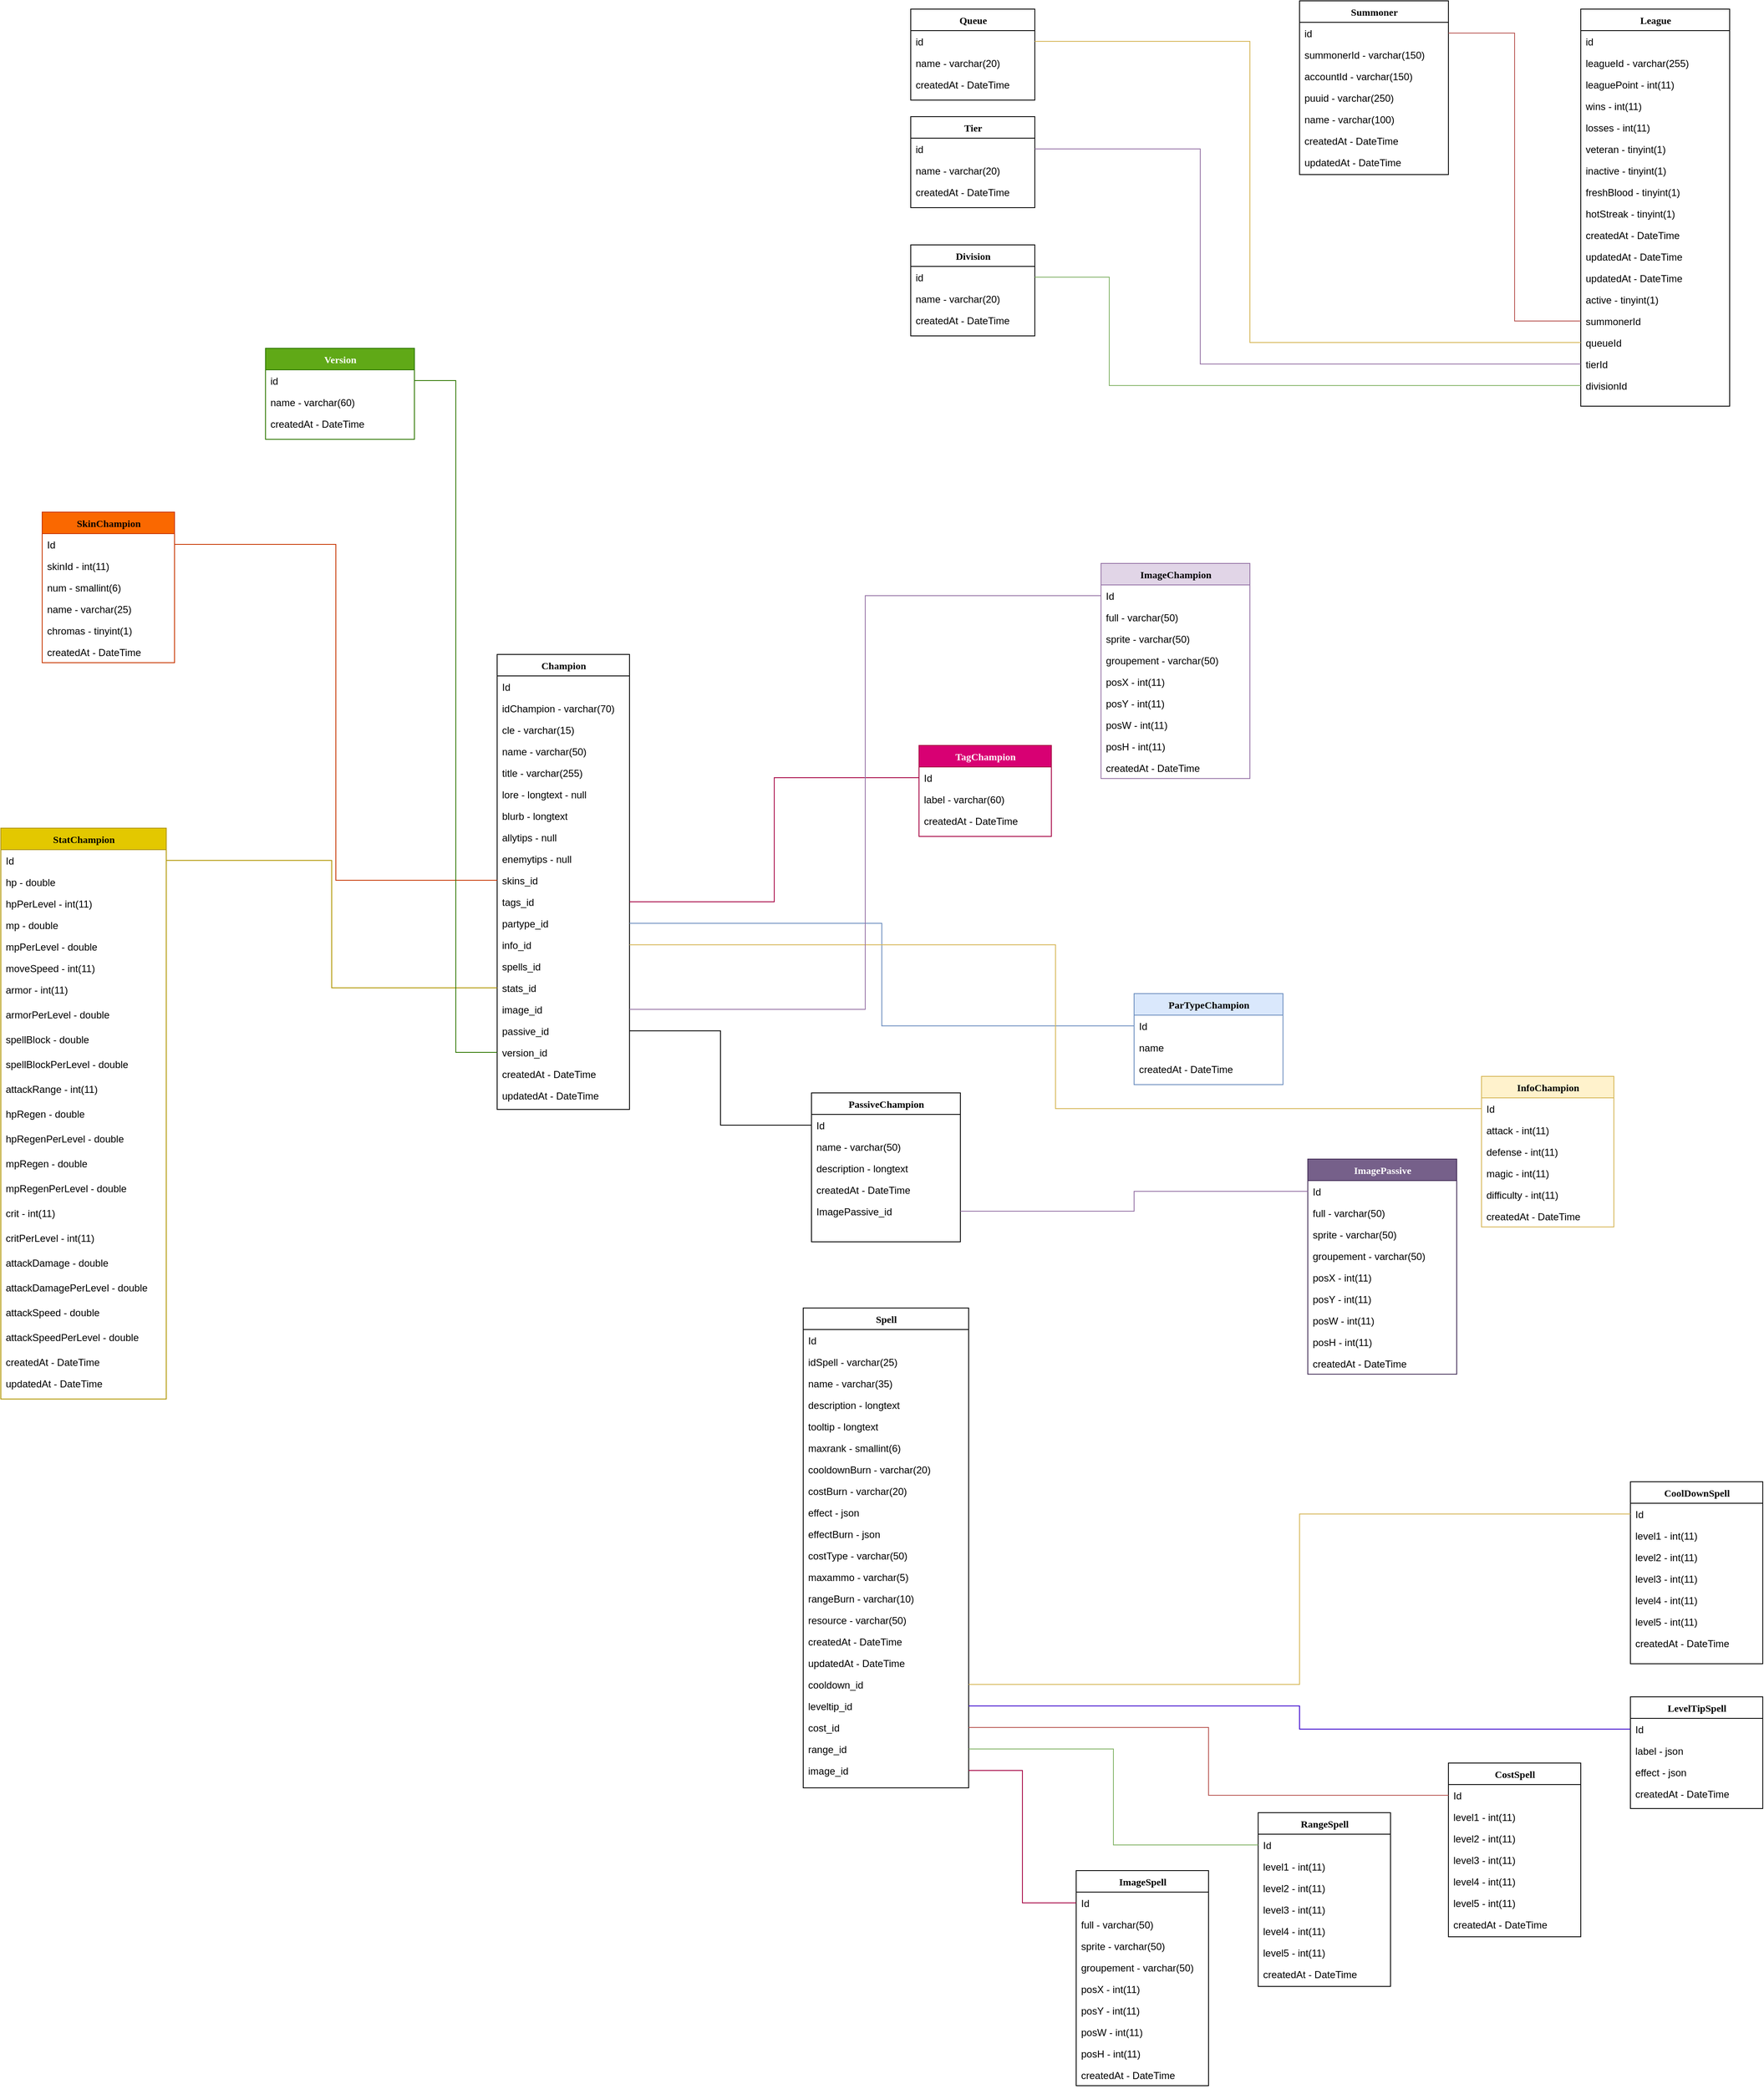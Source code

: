 <mxfile version="16.5.6" type="github">
  <diagram name="Page-1" id="9f46799a-70d6-7492-0946-bef42562c5a5">
    <mxGraphModel dx="3271" dy="1215" grid="1" gridSize="10" guides="1" tooltips="1" connect="1" arrows="1" fold="1" page="1" pageScale="1" pageWidth="1100" pageHeight="850" background="none" math="0" shadow="0">
      <root>
        <mxCell id="0" />
        <mxCell id="1" parent="0" />
        <mxCell id="BQ3-34f0g9aULP7oYYUN-5" value="Division" style="swimlane;html=1;fontStyle=1;align=center;verticalAlign=top;childLayout=stackLayout;horizontal=1;startSize=26;horizontalStack=0;resizeParent=1;resizeLast=0;collapsible=1;marginBottom=0;swimlaneFillColor=#ffffff;rounded=0;shadow=0;comic=0;labelBackgroundColor=none;strokeWidth=1;fillColor=none;fontFamily=Verdana;fontSize=12" vertex="1" parent="1">
          <mxGeometry x="40" y="315" width="150" height="110" as="geometry" />
        </mxCell>
        <mxCell id="BQ3-34f0g9aULP7oYYUN-6" value="id" style="text;html=1;strokeColor=none;fillColor=none;align=left;verticalAlign=top;spacingLeft=4;spacingRight=4;whiteSpace=wrap;overflow=hidden;rotatable=0;points=[[0,0.5],[1,0.5]];portConstraint=eastwest;" vertex="1" parent="BQ3-34f0g9aULP7oYYUN-5">
          <mxGeometry y="26" width="150" height="26" as="geometry" />
        </mxCell>
        <mxCell id="BQ3-34f0g9aULP7oYYUN-23" value="name - varchar(20)" style="text;html=1;strokeColor=none;fillColor=none;align=left;verticalAlign=top;spacingLeft=4;spacingRight=4;whiteSpace=wrap;overflow=hidden;rotatable=0;points=[[0,0.5],[1,0.5]];portConstraint=eastwest;" vertex="1" parent="BQ3-34f0g9aULP7oYYUN-5">
          <mxGeometry y="52" width="150" height="26" as="geometry" />
        </mxCell>
        <mxCell id="BQ3-34f0g9aULP7oYYUN-24" value="createdAt - DateTime" style="text;html=1;strokeColor=none;fillColor=none;align=left;verticalAlign=top;spacingLeft=4;spacingRight=4;whiteSpace=wrap;overflow=hidden;rotatable=0;points=[[0,0.5],[1,0.5]];portConstraint=eastwest;" vertex="1" parent="BQ3-34f0g9aULP7oYYUN-5">
          <mxGeometry y="78" width="150" height="26" as="geometry" />
        </mxCell>
        <mxCell id="BQ3-34f0g9aULP7oYYUN-25" value="Tier" style="swimlane;html=1;fontStyle=1;align=center;verticalAlign=top;childLayout=stackLayout;horizontal=1;startSize=26;horizontalStack=0;resizeParent=1;resizeLast=0;collapsible=1;marginBottom=0;swimlaneFillColor=#ffffff;rounded=0;shadow=0;comic=0;labelBackgroundColor=none;strokeWidth=1;fillColor=none;fontFamily=Verdana;fontSize=12" vertex="1" parent="1">
          <mxGeometry x="40" y="160" width="150" height="110" as="geometry" />
        </mxCell>
        <mxCell id="BQ3-34f0g9aULP7oYYUN-26" value="id" style="text;html=1;strokeColor=none;fillColor=none;align=left;verticalAlign=top;spacingLeft=4;spacingRight=4;whiteSpace=wrap;overflow=hidden;rotatable=0;points=[[0,0.5],[1,0.5]];portConstraint=eastwest;" vertex="1" parent="BQ3-34f0g9aULP7oYYUN-25">
          <mxGeometry y="26" width="150" height="26" as="geometry" />
        </mxCell>
        <mxCell id="BQ3-34f0g9aULP7oYYUN-27" value="name - varchar(20)" style="text;html=1;strokeColor=none;fillColor=none;align=left;verticalAlign=top;spacingLeft=4;spacingRight=4;whiteSpace=wrap;overflow=hidden;rotatable=0;points=[[0,0.5],[1,0.5]];portConstraint=eastwest;" vertex="1" parent="BQ3-34f0g9aULP7oYYUN-25">
          <mxGeometry y="52" width="150" height="26" as="geometry" />
        </mxCell>
        <mxCell id="BQ3-34f0g9aULP7oYYUN-28" value="createdAt - DateTime" style="text;html=1;strokeColor=none;fillColor=none;align=left;verticalAlign=top;spacingLeft=4;spacingRight=4;whiteSpace=wrap;overflow=hidden;rotatable=0;points=[[0,0.5],[1,0.5]];portConstraint=eastwest;" vertex="1" parent="BQ3-34f0g9aULP7oYYUN-25">
          <mxGeometry y="78" width="150" height="26" as="geometry" />
        </mxCell>
        <mxCell id="BQ3-34f0g9aULP7oYYUN-29" value="Queue" style="swimlane;html=1;fontStyle=1;align=center;verticalAlign=top;childLayout=stackLayout;horizontal=1;startSize=26;horizontalStack=0;resizeParent=1;resizeLast=0;collapsible=1;marginBottom=0;swimlaneFillColor=#ffffff;rounded=0;shadow=0;comic=0;labelBackgroundColor=none;strokeWidth=1;fillColor=none;fontFamily=Verdana;fontSize=12" vertex="1" parent="1">
          <mxGeometry x="40" y="30" width="150" height="110" as="geometry" />
        </mxCell>
        <mxCell id="BQ3-34f0g9aULP7oYYUN-30" value="id" style="text;html=1;strokeColor=none;fillColor=none;align=left;verticalAlign=top;spacingLeft=4;spacingRight=4;whiteSpace=wrap;overflow=hidden;rotatable=0;points=[[0,0.5],[1,0.5]];portConstraint=eastwest;" vertex="1" parent="BQ3-34f0g9aULP7oYYUN-29">
          <mxGeometry y="26" width="150" height="26" as="geometry" />
        </mxCell>
        <mxCell id="BQ3-34f0g9aULP7oYYUN-31" value="name - varchar(20)" style="text;html=1;strokeColor=none;fillColor=none;align=left;verticalAlign=top;spacingLeft=4;spacingRight=4;whiteSpace=wrap;overflow=hidden;rotatable=0;points=[[0,0.5],[1,0.5]];portConstraint=eastwest;" vertex="1" parent="BQ3-34f0g9aULP7oYYUN-29">
          <mxGeometry y="52" width="150" height="26" as="geometry" />
        </mxCell>
        <mxCell id="BQ3-34f0g9aULP7oYYUN-32" value="createdAt - DateTime" style="text;html=1;strokeColor=none;fillColor=none;align=left;verticalAlign=top;spacingLeft=4;spacingRight=4;whiteSpace=wrap;overflow=hidden;rotatable=0;points=[[0,0.5],[1,0.5]];portConstraint=eastwest;" vertex="1" parent="BQ3-34f0g9aULP7oYYUN-29">
          <mxGeometry y="78" width="150" height="26" as="geometry" />
        </mxCell>
        <mxCell id="BQ3-34f0g9aULP7oYYUN-33" value="Summoner" style="swimlane;html=1;fontStyle=1;align=center;verticalAlign=top;childLayout=stackLayout;horizontal=1;startSize=26;horizontalStack=0;resizeParent=1;resizeLast=0;collapsible=1;marginBottom=0;swimlaneFillColor=#ffffff;rounded=0;shadow=0;comic=0;labelBackgroundColor=none;strokeWidth=1;fillColor=none;fontFamily=Verdana;fontSize=12" vertex="1" parent="1">
          <mxGeometry x="510" y="20" width="180" height="210" as="geometry" />
        </mxCell>
        <mxCell id="BQ3-34f0g9aULP7oYYUN-34" value="id" style="text;html=1;strokeColor=none;fillColor=none;align=left;verticalAlign=top;spacingLeft=4;spacingRight=4;whiteSpace=wrap;overflow=hidden;rotatable=0;points=[[0,0.5],[1,0.5]];portConstraint=eastwest;" vertex="1" parent="BQ3-34f0g9aULP7oYYUN-33">
          <mxGeometry y="26" width="180" height="26" as="geometry" />
        </mxCell>
        <mxCell id="BQ3-34f0g9aULP7oYYUN-35" value="summonerId - varchar(150)" style="text;html=1;strokeColor=none;fillColor=none;align=left;verticalAlign=top;spacingLeft=4;spacingRight=4;whiteSpace=wrap;overflow=hidden;rotatable=0;points=[[0,0.5],[1,0.5]];portConstraint=eastwest;" vertex="1" parent="BQ3-34f0g9aULP7oYYUN-33">
          <mxGeometry y="52" width="180" height="26" as="geometry" />
        </mxCell>
        <mxCell id="BQ3-34f0g9aULP7oYYUN-36" value="accountId - varchar(150)" style="text;html=1;strokeColor=none;fillColor=none;align=left;verticalAlign=top;spacingLeft=4;spacingRight=4;whiteSpace=wrap;overflow=hidden;rotatable=0;points=[[0,0.5],[1,0.5]];portConstraint=eastwest;" vertex="1" parent="BQ3-34f0g9aULP7oYYUN-33">
          <mxGeometry y="78" width="180" height="26" as="geometry" />
        </mxCell>
        <mxCell id="BQ3-34f0g9aULP7oYYUN-41" value="puuid - varchar(250)" style="text;html=1;strokeColor=none;fillColor=none;align=left;verticalAlign=top;spacingLeft=4;spacingRight=4;whiteSpace=wrap;overflow=hidden;rotatable=0;points=[[0,0.5],[1,0.5]];portConstraint=eastwest;" vertex="1" parent="BQ3-34f0g9aULP7oYYUN-33">
          <mxGeometry y="104" width="180" height="26" as="geometry" />
        </mxCell>
        <mxCell id="BQ3-34f0g9aULP7oYYUN-47" value="name - varchar(100)" style="text;html=1;strokeColor=none;fillColor=none;align=left;verticalAlign=top;spacingLeft=4;spacingRight=4;whiteSpace=wrap;overflow=hidden;rotatable=0;points=[[0,0.5],[1,0.5]];portConstraint=eastwest;" vertex="1" parent="BQ3-34f0g9aULP7oYYUN-33">
          <mxGeometry y="130" width="180" height="26" as="geometry" />
        </mxCell>
        <mxCell id="BQ3-34f0g9aULP7oYYUN-48" value="createdAt - DateTime" style="text;html=1;strokeColor=none;fillColor=none;align=left;verticalAlign=top;spacingLeft=4;spacingRight=4;whiteSpace=wrap;overflow=hidden;rotatable=0;points=[[0,0.5],[1,0.5]];portConstraint=eastwest;" vertex="1" parent="BQ3-34f0g9aULP7oYYUN-33">
          <mxGeometry y="156" width="180" height="26" as="geometry" />
        </mxCell>
        <mxCell id="BQ3-34f0g9aULP7oYYUN-49" value="updatedAt - DateTime" style="text;html=1;strokeColor=none;fillColor=none;align=left;verticalAlign=top;spacingLeft=4;spacingRight=4;whiteSpace=wrap;overflow=hidden;rotatable=0;points=[[0,0.5],[1,0.5]];portConstraint=eastwest;" vertex="1" parent="BQ3-34f0g9aULP7oYYUN-33">
          <mxGeometry y="182" width="180" height="26" as="geometry" />
        </mxCell>
        <mxCell id="BQ3-34f0g9aULP7oYYUN-50" value="League" style="swimlane;html=1;fontStyle=1;align=center;verticalAlign=top;childLayout=stackLayout;horizontal=1;startSize=26;horizontalStack=0;resizeParent=1;resizeLast=0;collapsible=1;marginBottom=0;swimlaneFillColor=#ffffff;rounded=0;shadow=0;comic=0;labelBackgroundColor=none;strokeWidth=1;fillColor=none;fontFamily=Verdana;fontSize=12" vertex="1" parent="1">
          <mxGeometry x="850" y="30" width="180" height="480" as="geometry" />
        </mxCell>
        <mxCell id="BQ3-34f0g9aULP7oYYUN-51" value="id" style="text;html=1;strokeColor=none;fillColor=none;align=left;verticalAlign=top;spacingLeft=4;spacingRight=4;whiteSpace=wrap;overflow=hidden;rotatable=0;points=[[0,0.5],[1,0.5]];portConstraint=eastwest;" vertex="1" parent="BQ3-34f0g9aULP7oYYUN-50">
          <mxGeometry y="26" width="180" height="26" as="geometry" />
        </mxCell>
        <mxCell id="BQ3-34f0g9aULP7oYYUN-52" value="leagueId - varchar(255)" style="text;html=1;strokeColor=none;fillColor=none;align=left;verticalAlign=top;spacingLeft=4;spacingRight=4;whiteSpace=wrap;overflow=hidden;rotatable=0;points=[[0,0.5],[1,0.5]];portConstraint=eastwest;" vertex="1" parent="BQ3-34f0g9aULP7oYYUN-50">
          <mxGeometry y="52" width="180" height="26" as="geometry" />
        </mxCell>
        <mxCell id="BQ3-34f0g9aULP7oYYUN-53" value="leaguePoint - int(11)" style="text;html=1;strokeColor=none;fillColor=none;align=left;verticalAlign=top;spacingLeft=4;spacingRight=4;whiteSpace=wrap;overflow=hidden;rotatable=0;points=[[0,0.5],[1,0.5]];portConstraint=eastwest;" vertex="1" parent="BQ3-34f0g9aULP7oYYUN-50">
          <mxGeometry y="78" width="180" height="26" as="geometry" />
        </mxCell>
        <mxCell id="BQ3-34f0g9aULP7oYYUN-54" value="wins - int(11)" style="text;html=1;strokeColor=none;fillColor=none;align=left;verticalAlign=top;spacingLeft=4;spacingRight=4;whiteSpace=wrap;overflow=hidden;rotatable=0;points=[[0,0.5],[1,0.5]];portConstraint=eastwest;" vertex="1" parent="BQ3-34f0g9aULP7oYYUN-50">
          <mxGeometry y="104" width="180" height="26" as="geometry" />
        </mxCell>
        <mxCell id="BQ3-34f0g9aULP7oYYUN-55" value="losses - int(11)" style="text;html=1;strokeColor=none;fillColor=none;align=left;verticalAlign=top;spacingLeft=4;spacingRight=4;whiteSpace=wrap;overflow=hidden;rotatable=0;points=[[0,0.5],[1,0.5]];portConstraint=eastwest;" vertex="1" parent="BQ3-34f0g9aULP7oYYUN-50">
          <mxGeometry y="130" width="180" height="26" as="geometry" />
        </mxCell>
        <mxCell id="BQ3-34f0g9aULP7oYYUN-56" value="veteran - tinyint(1)" style="text;html=1;strokeColor=none;fillColor=none;align=left;verticalAlign=top;spacingLeft=4;spacingRight=4;whiteSpace=wrap;overflow=hidden;rotatable=0;points=[[0,0.5],[1,0.5]];portConstraint=eastwest;" vertex="1" parent="BQ3-34f0g9aULP7oYYUN-50">
          <mxGeometry y="156" width="180" height="26" as="geometry" />
        </mxCell>
        <mxCell id="BQ3-34f0g9aULP7oYYUN-57" value="inactive - tinyint(1)" style="text;html=1;strokeColor=none;fillColor=none;align=left;verticalAlign=top;spacingLeft=4;spacingRight=4;whiteSpace=wrap;overflow=hidden;rotatable=0;points=[[0,0.5],[1,0.5]];portConstraint=eastwest;" vertex="1" parent="BQ3-34f0g9aULP7oYYUN-50">
          <mxGeometry y="182" width="180" height="26" as="geometry" />
        </mxCell>
        <mxCell id="BQ3-34f0g9aULP7oYYUN-58" value="freshBlood - tinyint(1)" style="text;html=1;strokeColor=none;fillColor=none;align=left;verticalAlign=top;spacingLeft=4;spacingRight=4;whiteSpace=wrap;overflow=hidden;rotatable=0;points=[[0,0.5],[1,0.5]];portConstraint=eastwest;" vertex="1" parent="BQ3-34f0g9aULP7oYYUN-50">
          <mxGeometry y="208" width="180" height="26" as="geometry" />
        </mxCell>
        <mxCell id="BQ3-34f0g9aULP7oYYUN-59" value="hotStreak - tinyint(1)" style="text;html=1;strokeColor=none;fillColor=none;align=left;verticalAlign=top;spacingLeft=4;spacingRight=4;whiteSpace=wrap;overflow=hidden;rotatable=0;points=[[0,0.5],[1,0.5]];portConstraint=eastwest;" vertex="1" parent="BQ3-34f0g9aULP7oYYUN-50">
          <mxGeometry y="234" width="180" height="26" as="geometry" />
        </mxCell>
        <mxCell id="BQ3-34f0g9aULP7oYYUN-60" value="createdAt - DateTime" style="text;html=1;strokeColor=none;fillColor=none;align=left;verticalAlign=top;spacingLeft=4;spacingRight=4;whiteSpace=wrap;overflow=hidden;rotatable=0;points=[[0,0.5],[1,0.5]];portConstraint=eastwest;" vertex="1" parent="BQ3-34f0g9aULP7oYYUN-50">
          <mxGeometry y="260" width="180" height="26" as="geometry" />
        </mxCell>
        <mxCell id="BQ3-34f0g9aULP7oYYUN-61" value="updatedAt - DateTime" style="text;html=1;strokeColor=none;fillColor=none;align=left;verticalAlign=top;spacingLeft=4;spacingRight=4;whiteSpace=wrap;overflow=hidden;rotatable=0;points=[[0,0.5],[1,0.5]];portConstraint=eastwest;" vertex="1" parent="BQ3-34f0g9aULP7oYYUN-50">
          <mxGeometry y="286" width="180" height="26" as="geometry" />
        </mxCell>
        <mxCell id="BQ3-34f0g9aULP7oYYUN-62" value="updatedAt - DateTime" style="text;html=1;strokeColor=none;fillColor=none;align=left;verticalAlign=top;spacingLeft=4;spacingRight=4;whiteSpace=wrap;overflow=hidden;rotatable=0;points=[[0,0.5],[1,0.5]];portConstraint=eastwest;" vertex="1" parent="BQ3-34f0g9aULP7oYYUN-50">
          <mxGeometry y="312" width="180" height="26" as="geometry" />
        </mxCell>
        <mxCell id="BQ3-34f0g9aULP7oYYUN-63" value="active - tinyint(1)" style="text;html=1;strokeColor=none;fillColor=none;align=left;verticalAlign=top;spacingLeft=4;spacingRight=4;whiteSpace=wrap;overflow=hidden;rotatable=0;points=[[0,0.5],[1,0.5]];portConstraint=eastwest;" vertex="1" parent="BQ3-34f0g9aULP7oYYUN-50">
          <mxGeometry y="338" width="180" height="26" as="geometry" />
        </mxCell>
        <mxCell id="BQ3-34f0g9aULP7oYYUN-64" value="summonerId" style="text;html=1;strokeColor=none;fillColor=none;align=left;verticalAlign=top;spacingLeft=4;spacingRight=4;whiteSpace=wrap;overflow=hidden;rotatable=0;points=[[0,0.5],[1,0.5]];portConstraint=eastwest;" vertex="1" parent="BQ3-34f0g9aULP7oYYUN-50">
          <mxGeometry y="364" width="180" height="26" as="geometry" />
        </mxCell>
        <mxCell id="BQ3-34f0g9aULP7oYYUN-66" value="queueId" style="text;html=1;strokeColor=none;fillColor=none;align=left;verticalAlign=top;spacingLeft=4;spacingRight=4;whiteSpace=wrap;overflow=hidden;rotatable=0;points=[[0,0.5],[1,0.5]];portConstraint=eastwest;" vertex="1" parent="BQ3-34f0g9aULP7oYYUN-50">
          <mxGeometry y="390" width="180" height="26" as="geometry" />
        </mxCell>
        <mxCell id="BQ3-34f0g9aULP7oYYUN-68" value="tierId" style="text;html=1;strokeColor=none;fillColor=none;align=left;verticalAlign=top;spacingLeft=4;spacingRight=4;whiteSpace=wrap;overflow=hidden;rotatable=0;points=[[0,0.5],[1,0.5]];portConstraint=eastwest;" vertex="1" parent="BQ3-34f0g9aULP7oYYUN-50">
          <mxGeometry y="416" width="180" height="26" as="geometry" />
        </mxCell>
        <mxCell id="BQ3-34f0g9aULP7oYYUN-70" value="divisionId" style="text;html=1;strokeColor=none;fillColor=none;align=left;verticalAlign=top;spacingLeft=4;spacingRight=4;whiteSpace=wrap;overflow=hidden;rotatable=0;points=[[0,0.5],[1,0.5]];portConstraint=eastwest;" vertex="1" parent="BQ3-34f0g9aULP7oYYUN-50">
          <mxGeometry y="442" width="180" height="26" as="geometry" />
        </mxCell>
        <mxCell id="BQ3-34f0g9aULP7oYYUN-65" style="edgeStyle=orthogonalEdgeStyle;rounded=0;orthogonalLoop=1;jettySize=auto;html=1;endArrow=none;endFill=0;fillColor=#f8cecc;strokeColor=#b85450;" edge="1" parent="1" source="BQ3-34f0g9aULP7oYYUN-64" target="BQ3-34f0g9aULP7oYYUN-34">
          <mxGeometry relative="1" as="geometry" />
        </mxCell>
        <mxCell id="BQ3-34f0g9aULP7oYYUN-67" style="edgeStyle=orthogonalEdgeStyle;rounded=0;orthogonalLoop=1;jettySize=auto;html=1;endArrow=none;endFill=0;fillColor=#fff2cc;strokeColor=#d6b656;" edge="1" parent="1" source="BQ3-34f0g9aULP7oYYUN-66" target="BQ3-34f0g9aULP7oYYUN-30">
          <mxGeometry relative="1" as="geometry">
            <Array as="points">
              <mxPoint x="450" y="433" />
              <mxPoint x="450" y="69" />
            </Array>
          </mxGeometry>
        </mxCell>
        <mxCell id="BQ3-34f0g9aULP7oYYUN-69" style="edgeStyle=orthogonalEdgeStyle;rounded=0;orthogonalLoop=1;jettySize=auto;html=1;endArrow=none;endFill=0;fillColor=#e1d5e7;strokeColor=#9673a6;" edge="1" parent="1" source="BQ3-34f0g9aULP7oYYUN-68" target="BQ3-34f0g9aULP7oYYUN-26">
          <mxGeometry relative="1" as="geometry">
            <Array as="points">
              <mxPoint x="390" y="459" />
              <mxPoint x="390" y="199" />
            </Array>
          </mxGeometry>
        </mxCell>
        <mxCell id="BQ3-34f0g9aULP7oYYUN-71" style="edgeStyle=orthogonalEdgeStyle;rounded=0;orthogonalLoop=1;jettySize=auto;html=1;endArrow=none;endFill=0;fillColor=#d5e8d4;strokeColor=#82b366;" edge="1" parent="1" source="BQ3-34f0g9aULP7oYYUN-70" target="BQ3-34f0g9aULP7oYYUN-6">
          <mxGeometry relative="1" as="geometry">
            <Array as="points">
              <mxPoint x="280" y="485" />
              <mxPoint x="280" y="354" />
            </Array>
          </mxGeometry>
        </mxCell>
        <mxCell id="BQ3-34f0g9aULP7oYYUN-72" value="Version" style="swimlane;html=1;fontStyle=1;align=center;verticalAlign=top;childLayout=stackLayout;horizontal=1;startSize=26;horizontalStack=0;resizeParent=1;resizeLast=0;collapsible=1;marginBottom=0;swimlaneFillColor=#ffffff;rounded=0;shadow=0;comic=0;labelBackgroundColor=none;strokeWidth=1;fillColor=#60a917;fontFamily=Verdana;fontSize=12;fontColor=#ffffff;strokeColor=#2D7600;" vertex="1" parent="1">
          <mxGeometry x="-740" y="440" width="180" height="110" as="geometry" />
        </mxCell>
        <mxCell id="BQ3-34f0g9aULP7oYYUN-73" value="id" style="text;html=1;strokeColor=none;fillColor=none;align=left;verticalAlign=top;spacingLeft=4;spacingRight=4;whiteSpace=wrap;overflow=hidden;rotatable=0;points=[[0,0.5],[1,0.5]];portConstraint=eastwest;" vertex="1" parent="BQ3-34f0g9aULP7oYYUN-72">
          <mxGeometry y="26" width="180" height="26" as="geometry" />
        </mxCell>
        <mxCell id="BQ3-34f0g9aULP7oYYUN-74" value="name - varchar(60)" style="text;html=1;strokeColor=none;fillColor=none;align=left;verticalAlign=top;spacingLeft=4;spacingRight=4;whiteSpace=wrap;overflow=hidden;rotatable=0;points=[[0,0.5],[1,0.5]];portConstraint=eastwest;" vertex="1" parent="BQ3-34f0g9aULP7oYYUN-72">
          <mxGeometry y="52" width="180" height="26" as="geometry" />
        </mxCell>
        <mxCell id="BQ3-34f0g9aULP7oYYUN-75" value="createdAt - DateTime" style="text;html=1;strokeColor=none;fillColor=none;align=left;verticalAlign=top;spacingLeft=4;spacingRight=4;whiteSpace=wrap;overflow=hidden;rotatable=0;points=[[0,0.5],[1,0.5]];portConstraint=eastwest;" vertex="1" parent="BQ3-34f0g9aULP7oYYUN-72">
          <mxGeometry y="78" width="180" height="26" as="geometry" />
        </mxCell>
        <mxCell id="BQ3-34f0g9aULP7oYYUN-80" value="TagChampion" style="swimlane;html=1;fontStyle=1;align=center;verticalAlign=top;childLayout=stackLayout;horizontal=1;startSize=26;horizontalStack=0;resizeParent=1;resizeLast=0;collapsible=1;marginBottom=0;swimlaneFillColor=#ffffff;rounded=0;shadow=0;comic=0;labelBackgroundColor=none;strokeWidth=1;fillColor=#d80073;fontFamily=Verdana;fontSize=12;fontColor=#ffffff;strokeColor=#A50040;" vertex="1" parent="1">
          <mxGeometry x="50" y="920" width="160" height="110" as="geometry" />
        </mxCell>
        <mxCell id="BQ3-34f0g9aULP7oYYUN-81" value="Id" style="text;html=1;strokeColor=none;fillColor=none;align=left;verticalAlign=top;spacingLeft=4;spacingRight=4;whiteSpace=wrap;overflow=hidden;rotatable=0;points=[[0,0.5],[1,0.5]];portConstraint=eastwest;" vertex="1" parent="BQ3-34f0g9aULP7oYYUN-80">
          <mxGeometry y="26" width="160" height="26" as="geometry" />
        </mxCell>
        <mxCell id="BQ3-34f0g9aULP7oYYUN-82" value="label - varchar(60)" style="text;html=1;strokeColor=none;fillColor=none;align=left;verticalAlign=top;spacingLeft=4;spacingRight=4;whiteSpace=wrap;overflow=hidden;rotatable=0;points=[[0,0.5],[1,0.5]];portConstraint=eastwest;" vertex="1" parent="BQ3-34f0g9aULP7oYYUN-80">
          <mxGeometry y="52" width="160" height="26" as="geometry" />
        </mxCell>
        <mxCell id="BQ3-34f0g9aULP7oYYUN-83" value="createdAt - DateTime" style="text;html=1;strokeColor=none;fillColor=none;align=left;verticalAlign=top;spacingLeft=4;spacingRight=4;whiteSpace=wrap;overflow=hidden;rotatable=0;points=[[0,0.5],[1,0.5]];portConstraint=eastwest;" vertex="1" parent="BQ3-34f0g9aULP7oYYUN-80">
          <mxGeometry y="78" width="160" height="26" as="geometry" />
        </mxCell>
        <mxCell id="BQ3-34f0g9aULP7oYYUN-84" value="InfoChampion" style="swimlane;html=1;fontStyle=1;align=center;verticalAlign=top;childLayout=stackLayout;horizontal=1;startSize=26;horizontalStack=0;resizeParent=1;resizeLast=0;collapsible=1;marginBottom=0;swimlaneFillColor=#ffffff;rounded=0;shadow=0;comic=0;labelBackgroundColor=none;strokeWidth=1;fillColor=#fff2cc;fontFamily=Verdana;fontSize=12;strokeColor=#d6b656;" vertex="1" parent="1">
          <mxGeometry x="730" y="1320" width="160" height="182" as="geometry" />
        </mxCell>
        <mxCell id="BQ3-34f0g9aULP7oYYUN-85" value="Id" style="text;html=1;strokeColor=none;fillColor=none;align=left;verticalAlign=top;spacingLeft=4;spacingRight=4;whiteSpace=wrap;overflow=hidden;rotatable=0;points=[[0,0.5],[1,0.5]];portConstraint=eastwest;" vertex="1" parent="BQ3-34f0g9aULP7oYYUN-84">
          <mxGeometry y="26" width="160" height="26" as="geometry" />
        </mxCell>
        <mxCell id="BQ3-34f0g9aULP7oYYUN-86" value="attack - int(11)" style="text;html=1;strokeColor=none;fillColor=none;align=left;verticalAlign=top;spacingLeft=4;spacingRight=4;whiteSpace=wrap;overflow=hidden;rotatable=0;points=[[0,0.5],[1,0.5]];portConstraint=eastwest;" vertex="1" parent="BQ3-34f0g9aULP7oYYUN-84">
          <mxGeometry y="52" width="160" height="26" as="geometry" />
        </mxCell>
        <mxCell id="BQ3-34f0g9aULP7oYYUN-87" value="defense - int(11)" style="text;html=1;strokeColor=none;fillColor=none;align=left;verticalAlign=top;spacingLeft=4;spacingRight=4;whiteSpace=wrap;overflow=hidden;rotatable=0;points=[[0,0.5],[1,0.5]];portConstraint=eastwest;" vertex="1" parent="BQ3-34f0g9aULP7oYYUN-84">
          <mxGeometry y="78" width="160" height="26" as="geometry" />
        </mxCell>
        <mxCell id="BQ3-34f0g9aULP7oYYUN-88" value="magic - int(11)" style="text;html=1;strokeColor=none;fillColor=none;align=left;verticalAlign=top;spacingLeft=4;spacingRight=4;whiteSpace=wrap;overflow=hidden;rotatable=0;points=[[0,0.5],[1,0.5]];portConstraint=eastwest;" vertex="1" parent="BQ3-34f0g9aULP7oYYUN-84">
          <mxGeometry y="104" width="160" height="26" as="geometry" />
        </mxCell>
        <mxCell id="BQ3-34f0g9aULP7oYYUN-89" value="difficulty - int(11)" style="text;html=1;strokeColor=none;fillColor=none;align=left;verticalAlign=top;spacingLeft=4;spacingRight=4;whiteSpace=wrap;overflow=hidden;rotatable=0;points=[[0,0.5],[1,0.5]];portConstraint=eastwest;" vertex="1" parent="BQ3-34f0g9aULP7oYYUN-84">
          <mxGeometry y="130" width="160" height="26" as="geometry" />
        </mxCell>
        <mxCell id="BQ3-34f0g9aULP7oYYUN-90" value="createdAt - DateTime" style="text;html=1;strokeColor=none;fillColor=none;align=left;verticalAlign=top;spacingLeft=4;spacingRight=4;whiteSpace=wrap;overflow=hidden;rotatable=0;points=[[0,0.5],[1,0.5]];portConstraint=eastwest;" vertex="1" parent="BQ3-34f0g9aULP7oYYUN-84">
          <mxGeometry y="156" width="160" height="26" as="geometry" />
        </mxCell>
        <mxCell id="BQ3-34f0g9aULP7oYYUN-91" value="ImageChampion" style="swimlane;html=1;fontStyle=1;align=center;verticalAlign=top;childLayout=stackLayout;horizontal=1;startSize=26;horizontalStack=0;resizeParent=1;resizeLast=0;collapsible=1;marginBottom=0;swimlaneFillColor=#ffffff;rounded=0;shadow=0;comic=0;labelBackgroundColor=none;strokeWidth=1;fillColor=#e1d5e7;fontFamily=Verdana;fontSize=12;strokeColor=#9673a6;" vertex="1" parent="1">
          <mxGeometry x="270" y="700" width="180" height="260" as="geometry" />
        </mxCell>
        <mxCell id="BQ3-34f0g9aULP7oYYUN-92" value="Id" style="text;html=1;strokeColor=none;fillColor=none;align=left;verticalAlign=top;spacingLeft=4;spacingRight=4;whiteSpace=wrap;overflow=hidden;rotatable=0;points=[[0,0.5],[1,0.5]];portConstraint=eastwest;" vertex="1" parent="BQ3-34f0g9aULP7oYYUN-91">
          <mxGeometry y="26" width="180" height="26" as="geometry" />
        </mxCell>
        <mxCell id="BQ3-34f0g9aULP7oYYUN-93" value="full - varchar(50)" style="text;html=1;strokeColor=none;fillColor=none;align=left;verticalAlign=top;spacingLeft=4;spacingRight=4;whiteSpace=wrap;overflow=hidden;rotatable=0;points=[[0,0.5],[1,0.5]];portConstraint=eastwest;" vertex="1" parent="BQ3-34f0g9aULP7oYYUN-91">
          <mxGeometry y="52" width="180" height="26" as="geometry" />
        </mxCell>
        <mxCell id="BQ3-34f0g9aULP7oYYUN-94" value="sprite - varchar(50)" style="text;html=1;strokeColor=none;fillColor=none;align=left;verticalAlign=top;spacingLeft=4;spacingRight=4;whiteSpace=wrap;overflow=hidden;rotatable=0;points=[[0,0.5],[1,0.5]];portConstraint=eastwest;" vertex="1" parent="BQ3-34f0g9aULP7oYYUN-91">
          <mxGeometry y="78" width="180" height="26" as="geometry" />
        </mxCell>
        <mxCell id="BQ3-34f0g9aULP7oYYUN-95" value="groupement - varchar(50)" style="text;html=1;strokeColor=none;fillColor=none;align=left;verticalAlign=top;spacingLeft=4;spacingRight=4;whiteSpace=wrap;overflow=hidden;rotatable=0;points=[[0,0.5],[1,0.5]];portConstraint=eastwest;" vertex="1" parent="BQ3-34f0g9aULP7oYYUN-91">
          <mxGeometry y="104" width="180" height="26" as="geometry" />
        </mxCell>
        <mxCell id="BQ3-34f0g9aULP7oYYUN-96" value="posX - int(11)" style="text;html=1;strokeColor=none;fillColor=none;align=left;verticalAlign=top;spacingLeft=4;spacingRight=4;whiteSpace=wrap;overflow=hidden;rotatable=0;points=[[0,0.5],[1,0.5]];portConstraint=eastwest;" vertex="1" parent="BQ3-34f0g9aULP7oYYUN-91">
          <mxGeometry y="130" width="180" height="26" as="geometry" />
        </mxCell>
        <mxCell id="BQ3-34f0g9aULP7oYYUN-98" value="posY - int(11)" style="text;html=1;strokeColor=none;fillColor=none;align=left;verticalAlign=top;spacingLeft=4;spacingRight=4;whiteSpace=wrap;overflow=hidden;rotatable=0;points=[[0,0.5],[1,0.5]];portConstraint=eastwest;" vertex="1" parent="BQ3-34f0g9aULP7oYYUN-91">
          <mxGeometry y="156" width="180" height="26" as="geometry" />
        </mxCell>
        <mxCell id="BQ3-34f0g9aULP7oYYUN-99" value="posW - int(11)" style="text;html=1;strokeColor=none;fillColor=none;align=left;verticalAlign=top;spacingLeft=4;spacingRight=4;whiteSpace=wrap;overflow=hidden;rotatable=0;points=[[0,0.5],[1,0.5]];portConstraint=eastwest;" vertex="1" parent="BQ3-34f0g9aULP7oYYUN-91">
          <mxGeometry y="182" width="180" height="26" as="geometry" />
        </mxCell>
        <mxCell id="BQ3-34f0g9aULP7oYYUN-109" value="posH - int(11)" style="text;html=1;strokeColor=none;fillColor=none;align=left;verticalAlign=top;spacingLeft=4;spacingRight=4;whiteSpace=wrap;overflow=hidden;rotatable=0;points=[[0,0.5],[1,0.5]];portConstraint=eastwest;" vertex="1" parent="BQ3-34f0g9aULP7oYYUN-91">
          <mxGeometry y="208" width="180" height="26" as="geometry" />
        </mxCell>
        <mxCell id="BQ3-34f0g9aULP7oYYUN-97" value="createdAt - DateTime" style="text;html=1;strokeColor=none;fillColor=none;align=left;verticalAlign=top;spacingLeft=4;spacingRight=4;whiteSpace=wrap;overflow=hidden;rotatable=0;points=[[0,0.5],[1,0.5]];portConstraint=eastwest;" vertex="1" parent="BQ3-34f0g9aULP7oYYUN-91">
          <mxGeometry y="234" width="180" height="26" as="geometry" />
        </mxCell>
        <mxCell id="BQ3-34f0g9aULP7oYYUN-110" value="StatChampion" style="swimlane;html=1;fontStyle=1;align=center;verticalAlign=top;childLayout=stackLayout;horizontal=1;startSize=26;horizontalStack=0;resizeParent=1;resizeLast=0;collapsible=1;marginBottom=0;swimlaneFillColor=#ffffff;rounded=0;shadow=0;comic=0;labelBackgroundColor=none;strokeWidth=1;fillColor=#e3c800;fontFamily=Verdana;fontSize=12;fontColor=#000000;strokeColor=#B09500;" vertex="1" parent="1">
          <mxGeometry x="-1060" y="1020" width="200" height="690" as="geometry" />
        </mxCell>
        <mxCell id="BQ3-34f0g9aULP7oYYUN-111" value="Id" style="text;html=1;strokeColor=none;fillColor=none;align=left;verticalAlign=top;spacingLeft=4;spacingRight=4;whiteSpace=wrap;overflow=hidden;rotatable=0;points=[[0,0.5],[1,0.5]];portConstraint=eastwest;" vertex="1" parent="BQ3-34f0g9aULP7oYYUN-110">
          <mxGeometry y="26" width="200" height="26" as="geometry" />
        </mxCell>
        <mxCell id="BQ3-34f0g9aULP7oYYUN-112" value="hp - double" style="text;html=1;strokeColor=none;fillColor=none;align=left;verticalAlign=top;spacingLeft=4;spacingRight=4;whiteSpace=wrap;overflow=hidden;rotatable=0;points=[[0,0.5],[1,0.5]];portConstraint=eastwest;" vertex="1" parent="BQ3-34f0g9aULP7oYYUN-110">
          <mxGeometry y="52" width="200" height="26" as="geometry" />
        </mxCell>
        <mxCell id="BQ3-34f0g9aULP7oYYUN-120" value="hpPerLevel - int(11)" style="text;html=1;strokeColor=none;fillColor=none;align=left;verticalAlign=top;spacingLeft=4;spacingRight=4;whiteSpace=wrap;overflow=hidden;rotatable=0;points=[[0,0.5],[1,0.5]];portConstraint=eastwest;" vertex="1" parent="BQ3-34f0g9aULP7oYYUN-110">
          <mxGeometry y="78" width="200" height="26" as="geometry" />
        </mxCell>
        <mxCell id="BQ3-34f0g9aULP7oYYUN-124" value="mp - double" style="text;html=1;strokeColor=none;fillColor=none;align=left;verticalAlign=top;spacingLeft=4;spacingRight=4;whiteSpace=wrap;overflow=hidden;rotatable=0;points=[[0,0.5],[1,0.5]];portConstraint=eastwest;" vertex="1" parent="BQ3-34f0g9aULP7oYYUN-110">
          <mxGeometry y="104" width="200" height="26" as="geometry" />
        </mxCell>
        <mxCell id="BQ3-34f0g9aULP7oYYUN-123" value="mpPerLevel - double" style="text;html=1;strokeColor=none;fillColor=none;align=left;verticalAlign=top;spacingLeft=4;spacingRight=4;whiteSpace=wrap;overflow=hidden;rotatable=0;points=[[0,0.5],[1,0.5]];portConstraint=eastwest;" vertex="1" parent="BQ3-34f0g9aULP7oYYUN-110">
          <mxGeometry y="130" width="200" height="26" as="geometry" />
        </mxCell>
        <mxCell id="BQ3-34f0g9aULP7oYYUN-122" value="moveSpeed - int(11)" style="text;html=1;strokeColor=none;fillColor=none;align=left;verticalAlign=top;spacingLeft=4;spacingRight=4;whiteSpace=wrap;overflow=hidden;rotatable=0;points=[[0,0.5],[1,0.5]];portConstraint=eastwest;" vertex="1" parent="BQ3-34f0g9aULP7oYYUN-110">
          <mxGeometry y="156" width="200" height="26" as="geometry" />
        </mxCell>
        <mxCell id="BQ3-34f0g9aULP7oYYUN-121" value="armor - int(11)" style="text;html=1;strokeColor=none;fillColor=none;align=left;verticalAlign=top;spacingLeft=4;spacingRight=4;whiteSpace=wrap;overflow=hidden;rotatable=0;points=[[0,0.5],[1,0.5]];portConstraint=eastwest;" vertex="1" parent="BQ3-34f0g9aULP7oYYUN-110">
          <mxGeometry y="182" width="200" height="30" as="geometry" />
        </mxCell>
        <mxCell id="BQ3-34f0g9aULP7oYYUN-128" value="armorPerLevel - double" style="text;html=1;strokeColor=none;fillColor=none;align=left;verticalAlign=top;spacingLeft=4;spacingRight=4;whiteSpace=wrap;overflow=hidden;rotatable=0;points=[[0,0.5],[1,0.5]];portConstraint=eastwest;" vertex="1" parent="BQ3-34f0g9aULP7oYYUN-110">
          <mxGeometry y="212" width="200" height="30" as="geometry" />
        </mxCell>
        <mxCell id="BQ3-34f0g9aULP7oYYUN-130" value="spellBlock - double" style="text;html=1;strokeColor=none;fillColor=none;align=left;verticalAlign=top;spacingLeft=4;spacingRight=4;whiteSpace=wrap;overflow=hidden;rotatable=0;points=[[0,0.5],[1,0.5]];portConstraint=eastwest;" vertex="1" parent="BQ3-34f0g9aULP7oYYUN-110">
          <mxGeometry y="242" width="200" height="30" as="geometry" />
        </mxCell>
        <mxCell id="BQ3-34f0g9aULP7oYYUN-127" value="spellBlockPerLevel - double" style="text;html=1;strokeColor=none;fillColor=none;align=left;verticalAlign=top;spacingLeft=4;spacingRight=4;whiteSpace=wrap;overflow=hidden;rotatable=0;points=[[0,0.5],[1,0.5]];portConstraint=eastwest;" vertex="1" parent="BQ3-34f0g9aULP7oYYUN-110">
          <mxGeometry y="272" width="200" height="30" as="geometry" />
        </mxCell>
        <mxCell id="BQ3-34f0g9aULP7oYYUN-129" value="attackRange - int(11)" style="text;html=1;strokeColor=none;fillColor=none;align=left;verticalAlign=top;spacingLeft=4;spacingRight=4;whiteSpace=wrap;overflow=hidden;rotatable=0;points=[[0,0.5],[1,0.5]];portConstraint=eastwest;" vertex="1" parent="BQ3-34f0g9aULP7oYYUN-110">
          <mxGeometry y="302" width="200" height="30" as="geometry" />
        </mxCell>
        <mxCell id="BQ3-34f0g9aULP7oYYUN-126" value="hpRegen - double" style="text;html=1;strokeColor=none;fillColor=none;align=left;verticalAlign=top;spacingLeft=4;spacingRight=4;whiteSpace=wrap;overflow=hidden;rotatable=0;points=[[0,0.5],[1,0.5]];portConstraint=eastwest;" vertex="1" parent="BQ3-34f0g9aULP7oYYUN-110">
          <mxGeometry y="332" width="200" height="30" as="geometry" />
        </mxCell>
        <mxCell id="BQ3-34f0g9aULP7oYYUN-131" value="hpRegenPerLevel - double" style="text;html=1;strokeColor=none;fillColor=none;align=left;verticalAlign=top;spacingLeft=4;spacingRight=4;whiteSpace=wrap;overflow=hidden;rotatable=0;points=[[0,0.5],[1,0.5]];portConstraint=eastwest;" vertex="1" parent="BQ3-34f0g9aULP7oYYUN-110">
          <mxGeometry y="362" width="200" height="30" as="geometry" />
        </mxCell>
        <mxCell id="BQ3-34f0g9aULP7oYYUN-152" value="mpRegen&amp;nbsp;- double" style="text;html=1;strokeColor=none;fillColor=none;align=left;verticalAlign=top;spacingLeft=4;spacingRight=4;whiteSpace=wrap;overflow=hidden;rotatable=0;points=[[0,0.5],[1,0.5]];portConstraint=eastwest;" vertex="1" parent="BQ3-34f0g9aULP7oYYUN-110">
          <mxGeometry y="392" width="200" height="30" as="geometry" />
        </mxCell>
        <mxCell id="BQ3-34f0g9aULP7oYYUN-150" value="mpRegenPerLevel - double" style="text;html=1;strokeColor=none;fillColor=none;align=left;verticalAlign=top;spacingLeft=4;spacingRight=4;whiteSpace=wrap;overflow=hidden;rotatable=0;points=[[0,0.5],[1,0.5]];portConstraint=eastwest;" vertex="1" parent="BQ3-34f0g9aULP7oYYUN-110">
          <mxGeometry y="422" width="200" height="30" as="geometry" />
        </mxCell>
        <mxCell id="BQ3-34f0g9aULP7oYYUN-151" value="crit - int(11)" style="text;html=1;strokeColor=none;fillColor=none;align=left;verticalAlign=top;spacingLeft=4;spacingRight=4;whiteSpace=wrap;overflow=hidden;rotatable=0;points=[[0,0.5],[1,0.5]];portConstraint=eastwest;" vertex="1" parent="BQ3-34f0g9aULP7oYYUN-110">
          <mxGeometry y="452" width="200" height="30" as="geometry" />
        </mxCell>
        <mxCell id="BQ3-34f0g9aULP7oYYUN-149" value="critPerLevel - int(11)" style="text;html=1;strokeColor=none;fillColor=none;align=left;verticalAlign=top;spacingLeft=4;spacingRight=4;whiteSpace=wrap;overflow=hidden;rotatable=0;points=[[0,0.5],[1,0.5]];portConstraint=eastwest;" vertex="1" parent="BQ3-34f0g9aULP7oYYUN-110">
          <mxGeometry y="482" width="200" height="30" as="geometry" />
        </mxCell>
        <mxCell id="BQ3-34f0g9aULP7oYYUN-148" value="attackDamage - double" style="text;html=1;strokeColor=none;fillColor=none;align=left;verticalAlign=top;spacingLeft=4;spacingRight=4;whiteSpace=wrap;overflow=hidden;rotatable=0;points=[[0,0.5],[1,0.5]];portConstraint=eastwest;" vertex="1" parent="BQ3-34f0g9aULP7oYYUN-110">
          <mxGeometry y="512" width="200" height="30" as="geometry" />
        </mxCell>
        <mxCell id="BQ3-34f0g9aULP7oYYUN-125" value="attackDamagePerLevel - double" style="text;html=1;strokeColor=none;fillColor=none;align=left;verticalAlign=top;spacingLeft=4;spacingRight=4;whiteSpace=wrap;overflow=hidden;rotatable=0;points=[[0,0.5],[1,0.5]];portConstraint=eastwest;" vertex="1" parent="BQ3-34f0g9aULP7oYYUN-110">
          <mxGeometry y="542" width="200" height="30" as="geometry" />
        </mxCell>
        <mxCell id="BQ3-34f0g9aULP7oYYUN-153" value="attackSpeed - double" style="text;html=1;strokeColor=none;fillColor=none;align=left;verticalAlign=top;spacingLeft=4;spacingRight=4;whiteSpace=wrap;overflow=hidden;rotatable=0;points=[[0,0.5],[1,0.5]];portConstraint=eastwest;" vertex="1" parent="BQ3-34f0g9aULP7oYYUN-110">
          <mxGeometry y="572" width="200" height="30" as="geometry" />
        </mxCell>
        <mxCell id="BQ3-34f0g9aULP7oYYUN-154" value="attackSpeedPerLevel - double" style="text;html=1;strokeColor=none;fillColor=none;align=left;verticalAlign=top;spacingLeft=4;spacingRight=4;whiteSpace=wrap;overflow=hidden;rotatable=0;points=[[0,0.5],[1,0.5]];portConstraint=eastwest;" vertex="1" parent="BQ3-34f0g9aULP7oYYUN-110">
          <mxGeometry y="602" width="200" height="30" as="geometry" />
        </mxCell>
        <mxCell id="BQ3-34f0g9aULP7oYYUN-119" value="createdAt - DateTime" style="text;html=1;strokeColor=none;fillColor=none;align=left;verticalAlign=top;spacingLeft=4;spacingRight=4;whiteSpace=wrap;overflow=hidden;rotatable=0;points=[[0,0.5],[1,0.5]];portConstraint=eastwest;" vertex="1" parent="BQ3-34f0g9aULP7oYYUN-110">
          <mxGeometry y="632" width="200" height="26" as="geometry" />
        </mxCell>
        <mxCell id="BQ3-34f0g9aULP7oYYUN-155" value="updatedAt - DateTime" style="text;html=1;strokeColor=none;fillColor=none;align=left;verticalAlign=top;spacingLeft=4;spacingRight=4;whiteSpace=wrap;overflow=hidden;rotatable=0;points=[[0,0.5],[1,0.5]];portConstraint=eastwest;" vertex="1" parent="BQ3-34f0g9aULP7oYYUN-110">
          <mxGeometry y="658" width="200" height="26" as="geometry" />
        </mxCell>
        <mxCell id="BQ3-34f0g9aULP7oYYUN-156" value="ParTypeChampion" style="swimlane;html=1;fontStyle=1;align=center;verticalAlign=top;childLayout=stackLayout;horizontal=1;startSize=26;horizontalStack=0;resizeParent=1;resizeLast=0;collapsible=1;marginBottom=0;swimlaneFillColor=#ffffff;rounded=0;shadow=0;comic=0;labelBackgroundColor=none;strokeWidth=1;fillColor=#dae8fc;fontFamily=Verdana;fontSize=12;strokeColor=#6c8ebf;" vertex="1" parent="1">
          <mxGeometry x="310" y="1220" width="180" height="110" as="geometry" />
        </mxCell>
        <mxCell id="BQ3-34f0g9aULP7oYYUN-157" value="Id" style="text;html=1;strokeColor=none;fillColor=none;align=left;verticalAlign=top;spacingLeft=4;spacingRight=4;whiteSpace=wrap;overflow=hidden;rotatable=0;points=[[0,0.5],[1,0.5]];portConstraint=eastwest;" vertex="1" parent="BQ3-34f0g9aULP7oYYUN-156">
          <mxGeometry y="26" width="180" height="26" as="geometry" />
        </mxCell>
        <mxCell id="BQ3-34f0g9aULP7oYYUN-158" value="name" style="text;html=1;strokeColor=none;fillColor=none;align=left;verticalAlign=top;spacingLeft=4;spacingRight=4;whiteSpace=wrap;overflow=hidden;rotatable=0;points=[[0,0.5],[1,0.5]];portConstraint=eastwest;" vertex="1" parent="BQ3-34f0g9aULP7oYYUN-156">
          <mxGeometry y="52" width="180" height="26" as="geometry" />
        </mxCell>
        <mxCell id="BQ3-34f0g9aULP7oYYUN-159" value="createdAt - DateTime" style="text;html=1;strokeColor=none;fillColor=none;align=left;verticalAlign=top;spacingLeft=4;spacingRight=4;whiteSpace=wrap;overflow=hidden;rotatable=0;points=[[0,0.5],[1,0.5]];portConstraint=eastwest;" vertex="1" parent="BQ3-34f0g9aULP7oYYUN-156">
          <mxGeometry y="78" width="180" height="26" as="geometry" />
        </mxCell>
        <mxCell id="BQ3-34f0g9aULP7oYYUN-160" value="ImagePassive" style="swimlane;html=1;fontStyle=1;align=center;verticalAlign=top;childLayout=stackLayout;horizontal=1;startSize=26;horizontalStack=0;resizeParent=1;resizeLast=0;collapsible=1;marginBottom=0;swimlaneFillColor=#ffffff;rounded=0;shadow=0;comic=0;labelBackgroundColor=none;strokeWidth=1;fillColor=#76608a;fontFamily=Verdana;fontSize=12;fontColor=#ffffff;strokeColor=#432D57;" vertex="1" parent="1">
          <mxGeometry x="520" y="1420" width="180" height="260" as="geometry" />
        </mxCell>
        <mxCell id="BQ3-34f0g9aULP7oYYUN-161" value="Id" style="text;html=1;strokeColor=none;fillColor=none;align=left;verticalAlign=top;spacingLeft=4;spacingRight=4;whiteSpace=wrap;overflow=hidden;rotatable=0;points=[[0,0.5],[1,0.5]];portConstraint=eastwest;" vertex="1" parent="BQ3-34f0g9aULP7oYYUN-160">
          <mxGeometry y="26" width="180" height="26" as="geometry" />
        </mxCell>
        <mxCell id="BQ3-34f0g9aULP7oYYUN-162" value="full - varchar(50)" style="text;html=1;strokeColor=none;fillColor=none;align=left;verticalAlign=top;spacingLeft=4;spacingRight=4;whiteSpace=wrap;overflow=hidden;rotatable=0;points=[[0,0.5],[1,0.5]];portConstraint=eastwest;" vertex="1" parent="BQ3-34f0g9aULP7oYYUN-160">
          <mxGeometry y="52" width="180" height="26" as="geometry" />
        </mxCell>
        <mxCell id="BQ3-34f0g9aULP7oYYUN-163" value="sprite - varchar(50)" style="text;html=1;strokeColor=none;fillColor=none;align=left;verticalAlign=top;spacingLeft=4;spacingRight=4;whiteSpace=wrap;overflow=hidden;rotatable=0;points=[[0,0.5],[1,0.5]];portConstraint=eastwest;" vertex="1" parent="BQ3-34f0g9aULP7oYYUN-160">
          <mxGeometry y="78" width="180" height="26" as="geometry" />
        </mxCell>
        <mxCell id="BQ3-34f0g9aULP7oYYUN-164" value="groupement - varchar(50)" style="text;html=1;strokeColor=none;fillColor=none;align=left;verticalAlign=top;spacingLeft=4;spacingRight=4;whiteSpace=wrap;overflow=hidden;rotatable=0;points=[[0,0.5],[1,0.5]];portConstraint=eastwest;" vertex="1" parent="BQ3-34f0g9aULP7oYYUN-160">
          <mxGeometry y="104" width="180" height="26" as="geometry" />
        </mxCell>
        <mxCell id="BQ3-34f0g9aULP7oYYUN-165" value="posX - int(11)" style="text;html=1;strokeColor=none;fillColor=none;align=left;verticalAlign=top;spacingLeft=4;spacingRight=4;whiteSpace=wrap;overflow=hidden;rotatable=0;points=[[0,0.5],[1,0.5]];portConstraint=eastwest;" vertex="1" parent="BQ3-34f0g9aULP7oYYUN-160">
          <mxGeometry y="130" width="180" height="26" as="geometry" />
        </mxCell>
        <mxCell id="BQ3-34f0g9aULP7oYYUN-166" value="posY - int(11)" style="text;html=1;strokeColor=none;fillColor=none;align=left;verticalAlign=top;spacingLeft=4;spacingRight=4;whiteSpace=wrap;overflow=hidden;rotatable=0;points=[[0,0.5],[1,0.5]];portConstraint=eastwest;" vertex="1" parent="BQ3-34f0g9aULP7oYYUN-160">
          <mxGeometry y="156" width="180" height="26" as="geometry" />
        </mxCell>
        <mxCell id="BQ3-34f0g9aULP7oYYUN-167" value="posW - int(11)" style="text;html=1;strokeColor=none;fillColor=none;align=left;verticalAlign=top;spacingLeft=4;spacingRight=4;whiteSpace=wrap;overflow=hidden;rotatable=0;points=[[0,0.5],[1,0.5]];portConstraint=eastwest;" vertex="1" parent="BQ3-34f0g9aULP7oYYUN-160">
          <mxGeometry y="182" width="180" height="26" as="geometry" />
        </mxCell>
        <mxCell id="BQ3-34f0g9aULP7oYYUN-168" value="posH - int(11)" style="text;html=1;strokeColor=none;fillColor=none;align=left;verticalAlign=top;spacingLeft=4;spacingRight=4;whiteSpace=wrap;overflow=hidden;rotatable=0;points=[[0,0.5],[1,0.5]];portConstraint=eastwest;" vertex="1" parent="BQ3-34f0g9aULP7oYYUN-160">
          <mxGeometry y="208" width="180" height="26" as="geometry" />
        </mxCell>
        <mxCell id="BQ3-34f0g9aULP7oYYUN-169" value="createdAt - DateTime" style="text;html=1;strokeColor=none;fillColor=none;align=left;verticalAlign=top;spacingLeft=4;spacingRight=4;whiteSpace=wrap;overflow=hidden;rotatable=0;points=[[0,0.5],[1,0.5]];portConstraint=eastwest;" vertex="1" parent="BQ3-34f0g9aULP7oYYUN-160">
          <mxGeometry y="234" width="180" height="26" as="geometry" />
        </mxCell>
        <mxCell id="BQ3-34f0g9aULP7oYYUN-170" value="PassiveChampion" style="swimlane;html=1;fontStyle=1;align=center;verticalAlign=top;childLayout=stackLayout;horizontal=1;startSize=26;horizontalStack=0;resizeParent=1;resizeLast=0;collapsible=1;marginBottom=0;swimlaneFillColor=#ffffff;rounded=0;shadow=0;comic=0;labelBackgroundColor=none;strokeWidth=1;fillColor=none;fontFamily=Verdana;fontSize=12" vertex="1" parent="1">
          <mxGeometry x="-80" y="1340" width="180" height="180" as="geometry" />
        </mxCell>
        <mxCell id="BQ3-34f0g9aULP7oYYUN-171" value="Id" style="text;html=1;strokeColor=none;fillColor=none;align=left;verticalAlign=top;spacingLeft=4;spacingRight=4;whiteSpace=wrap;overflow=hidden;rotatable=0;points=[[0,0.5],[1,0.5]];portConstraint=eastwest;" vertex="1" parent="BQ3-34f0g9aULP7oYYUN-170">
          <mxGeometry y="26" width="180" height="26" as="geometry" />
        </mxCell>
        <mxCell id="BQ3-34f0g9aULP7oYYUN-172" value="name - varchar(50)" style="text;html=1;strokeColor=none;fillColor=none;align=left;verticalAlign=top;spacingLeft=4;spacingRight=4;whiteSpace=wrap;overflow=hidden;rotatable=0;points=[[0,0.5],[1,0.5]];portConstraint=eastwest;" vertex="1" parent="BQ3-34f0g9aULP7oYYUN-170">
          <mxGeometry y="52" width="180" height="26" as="geometry" />
        </mxCell>
        <mxCell id="BQ3-34f0g9aULP7oYYUN-174" value="description - longtext" style="text;html=1;strokeColor=none;fillColor=none;align=left;verticalAlign=top;spacingLeft=4;spacingRight=4;whiteSpace=wrap;overflow=hidden;rotatable=0;points=[[0,0.5],[1,0.5]];portConstraint=eastwest;" vertex="1" parent="BQ3-34f0g9aULP7oYYUN-170">
          <mxGeometry y="78" width="180" height="26" as="geometry" />
        </mxCell>
        <mxCell id="BQ3-34f0g9aULP7oYYUN-173" value="createdAt - DateTime" style="text;html=1;strokeColor=none;fillColor=none;align=left;verticalAlign=top;spacingLeft=4;spacingRight=4;whiteSpace=wrap;overflow=hidden;rotatable=0;points=[[0,0.5],[1,0.5]];portConstraint=eastwest;" vertex="1" parent="BQ3-34f0g9aULP7oYYUN-170">
          <mxGeometry y="104" width="180" height="26" as="geometry" />
        </mxCell>
        <mxCell id="BQ3-34f0g9aULP7oYYUN-182" value="ImagePassive_id" style="text;html=1;strokeColor=none;fillColor=none;align=left;verticalAlign=top;spacingLeft=4;spacingRight=4;whiteSpace=wrap;overflow=hidden;rotatable=0;points=[[0,0.5],[1,0.5]];portConstraint=eastwest;" vertex="1" parent="BQ3-34f0g9aULP7oYYUN-170">
          <mxGeometry y="130" width="180" height="26" as="geometry" />
        </mxCell>
        <mxCell id="BQ3-34f0g9aULP7oYYUN-175" value="SkinChampion" style="swimlane;html=1;fontStyle=1;align=center;verticalAlign=top;childLayout=stackLayout;horizontal=1;startSize=26;horizontalStack=0;resizeParent=1;resizeLast=0;collapsible=1;marginBottom=0;swimlaneFillColor=#ffffff;rounded=0;shadow=0;comic=0;labelBackgroundColor=none;strokeWidth=1;fillColor=#fa6800;fontFamily=Verdana;fontSize=12;fontColor=#000000;strokeColor=#C73500;" vertex="1" parent="1">
          <mxGeometry x="-1010" y="638" width="160" height="182" as="geometry" />
        </mxCell>
        <mxCell id="BQ3-34f0g9aULP7oYYUN-176" value="Id" style="text;html=1;strokeColor=none;fillColor=none;align=left;verticalAlign=top;spacingLeft=4;spacingRight=4;whiteSpace=wrap;overflow=hidden;rotatable=0;points=[[0,0.5],[1,0.5]];portConstraint=eastwest;" vertex="1" parent="BQ3-34f0g9aULP7oYYUN-175">
          <mxGeometry y="26" width="160" height="26" as="geometry" />
        </mxCell>
        <mxCell id="BQ3-34f0g9aULP7oYYUN-177" value="skinId - int(11)" style="text;html=1;strokeColor=none;fillColor=none;align=left;verticalAlign=top;spacingLeft=4;spacingRight=4;whiteSpace=wrap;overflow=hidden;rotatable=0;points=[[0,0.5],[1,0.5]];portConstraint=eastwest;" vertex="1" parent="BQ3-34f0g9aULP7oYYUN-175">
          <mxGeometry y="52" width="160" height="26" as="geometry" />
        </mxCell>
        <mxCell id="BQ3-34f0g9aULP7oYYUN-178" value="num - smallint(6)" style="text;html=1;strokeColor=none;fillColor=none;align=left;verticalAlign=top;spacingLeft=4;spacingRight=4;whiteSpace=wrap;overflow=hidden;rotatable=0;points=[[0,0.5],[1,0.5]];portConstraint=eastwest;" vertex="1" parent="BQ3-34f0g9aULP7oYYUN-175">
          <mxGeometry y="78" width="160" height="26" as="geometry" />
        </mxCell>
        <mxCell id="BQ3-34f0g9aULP7oYYUN-181" value="name - varchar(25)" style="text;html=1;strokeColor=none;fillColor=none;align=left;verticalAlign=top;spacingLeft=4;spacingRight=4;whiteSpace=wrap;overflow=hidden;rotatable=0;points=[[0,0.5],[1,0.5]];portConstraint=eastwest;" vertex="1" parent="BQ3-34f0g9aULP7oYYUN-175">
          <mxGeometry y="104" width="160" height="26" as="geometry" />
        </mxCell>
        <mxCell id="BQ3-34f0g9aULP7oYYUN-180" value="chromas - tinyint(1)" style="text;html=1;strokeColor=none;fillColor=none;align=left;verticalAlign=top;spacingLeft=4;spacingRight=4;whiteSpace=wrap;overflow=hidden;rotatable=0;points=[[0,0.5],[1,0.5]];portConstraint=eastwest;" vertex="1" parent="BQ3-34f0g9aULP7oYYUN-175">
          <mxGeometry y="130" width="160" height="26" as="geometry" />
        </mxCell>
        <mxCell id="BQ3-34f0g9aULP7oYYUN-179" value="createdAt - DateTime" style="text;html=1;strokeColor=none;fillColor=none;align=left;verticalAlign=top;spacingLeft=4;spacingRight=4;whiteSpace=wrap;overflow=hidden;rotatable=0;points=[[0,0.5],[1,0.5]];portConstraint=eastwest;" vertex="1" parent="BQ3-34f0g9aULP7oYYUN-175">
          <mxGeometry y="156" width="160" height="26" as="geometry" />
        </mxCell>
        <mxCell id="BQ3-34f0g9aULP7oYYUN-183" style="edgeStyle=orthogonalEdgeStyle;rounded=0;orthogonalLoop=1;jettySize=auto;html=1;endArrow=none;endFill=0;fillColor=#e1d5e7;strokeColor=#9673a6;" edge="1" parent="1" source="BQ3-34f0g9aULP7oYYUN-182" target="BQ3-34f0g9aULP7oYYUN-161">
          <mxGeometry relative="1" as="geometry" />
        </mxCell>
        <mxCell id="BQ3-34f0g9aULP7oYYUN-184" value="Spell" style="swimlane;html=1;fontStyle=1;align=center;verticalAlign=top;childLayout=stackLayout;horizontal=1;startSize=26;horizontalStack=0;resizeParent=1;resizeLast=0;collapsible=1;marginBottom=0;swimlaneFillColor=#ffffff;rounded=0;shadow=0;comic=0;labelBackgroundColor=none;strokeWidth=1;fillColor=none;fontFamily=Verdana;fontSize=12" vertex="1" parent="1">
          <mxGeometry x="-90" y="1600" width="200" height="580" as="geometry" />
        </mxCell>
        <mxCell id="BQ3-34f0g9aULP7oYYUN-185" value="Id" style="text;html=1;strokeColor=none;fillColor=none;align=left;verticalAlign=top;spacingLeft=4;spacingRight=4;whiteSpace=wrap;overflow=hidden;rotatable=0;points=[[0,0.5],[1,0.5]];portConstraint=eastwest;" vertex="1" parent="BQ3-34f0g9aULP7oYYUN-184">
          <mxGeometry y="26" width="200" height="26" as="geometry" />
        </mxCell>
        <mxCell id="BQ3-34f0g9aULP7oYYUN-186" value="idSpell - varchar(25)" style="text;html=1;strokeColor=none;fillColor=none;align=left;verticalAlign=top;spacingLeft=4;spacingRight=4;whiteSpace=wrap;overflow=hidden;rotatable=0;points=[[0,0.5],[1,0.5]];portConstraint=eastwest;" vertex="1" parent="BQ3-34f0g9aULP7oYYUN-184">
          <mxGeometry y="52" width="200" height="26" as="geometry" />
        </mxCell>
        <mxCell id="BQ3-34f0g9aULP7oYYUN-191" value="name - varchar(35)" style="text;html=1;strokeColor=none;fillColor=none;align=left;verticalAlign=top;spacingLeft=4;spacingRight=4;whiteSpace=wrap;overflow=hidden;rotatable=0;points=[[0,0.5],[1,0.5]];portConstraint=eastwest;" vertex="1" parent="BQ3-34f0g9aULP7oYYUN-184">
          <mxGeometry y="78" width="200" height="26" as="geometry" />
        </mxCell>
        <mxCell id="BQ3-34f0g9aULP7oYYUN-202" value="description - longtext" style="text;html=1;strokeColor=none;fillColor=none;align=left;verticalAlign=top;spacingLeft=4;spacingRight=4;whiteSpace=wrap;overflow=hidden;rotatable=0;points=[[0,0.5],[1,0.5]];portConstraint=eastwest;" vertex="1" parent="BQ3-34f0g9aULP7oYYUN-184">
          <mxGeometry y="104" width="200" height="26" as="geometry" />
        </mxCell>
        <mxCell id="BQ3-34f0g9aULP7oYYUN-204" value="tooltip - longtext" style="text;html=1;strokeColor=none;fillColor=none;align=left;verticalAlign=top;spacingLeft=4;spacingRight=4;whiteSpace=wrap;overflow=hidden;rotatable=0;points=[[0,0.5],[1,0.5]];portConstraint=eastwest;" vertex="1" parent="BQ3-34f0g9aULP7oYYUN-184">
          <mxGeometry y="130" width="200" height="26" as="geometry" />
        </mxCell>
        <mxCell id="BQ3-34f0g9aULP7oYYUN-201" value="maxrank - smallint(6)" style="text;html=1;strokeColor=none;fillColor=none;align=left;verticalAlign=top;spacingLeft=4;spacingRight=4;whiteSpace=wrap;overflow=hidden;rotatable=0;points=[[0,0.5],[1,0.5]];portConstraint=eastwest;" vertex="1" parent="BQ3-34f0g9aULP7oYYUN-184">
          <mxGeometry y="156" width="200" height="26" as="geometry" />
        </mxCell>
        <mxCell id="BQ3-34f0g9aULP7oYYUN-190" value="cooldownBurn - varchar(20)" style="text;html=1;strokeColor=none;fillColor=none;align=left;verticalAlign=top;spacingLeft=4;spacingRight=4;whiteSpace=wrap;overflow=hidden;rotatable=0;points=[[0,0.5],[1,0.5]];portConstraint=eastwest;" vertex="1" parent="BQ3-34f0g9aULP7oYYUN-184">
          <mxGeometry y="182" width="200" height="26" as="geometry" />
        </mxCell>
        <mxCell id="BQ3-34f0g9aULP7oYYUN-208" value="costBurn - varchar(20)" style="text;html=1;strokeColor=none;fillColor=none;align=left;verticalAlign=top;spacingLeft=4;spacingRight=4;whiteSpace=wrap;overflow=hidden;rotatable=0;points=[[0,0.5],[1,0.5]];portConstraint=eastwest;" vertex="1" parent="BQ3-34f0g9aULP7oYYUN-184">
          <mxGeometry y="208" width="200" height="26" as="geometry" />
        </mxCell>
        <mxCell id="BQ3-34f0g9aULP7oYYUN-189" value="effect - json" style="text;html=1;strokeColor=none;fillColor=none;align=left;verticalAlign=top;spacingLeft=4;spacingRight=4;whiteSpace=wrap;overflow=hidden;rotatable=0;points=[[0,0.5],[1,0.5]];portConstraint=eastwest;" vertex="1" parent="BQ3-34f0g9aULP7oYYUN-184">
          <mxGeometry y="234" width="200" height="26" as="geometry" />
        </mxCell>
        <mxCell id="BQ3-34f0g9aULP7oYYUN-188" value="effectBurn - json" style="text;html=1;strokeColor=none;fillColor=none;align=left;verticalAlign=top;spacingLeft=4;spacingRight=4;whiteSpace=wrap;overflow=hidden;rotatable=0;points=[[0,0.5],[1,0.5]];portConstraint=eastwest;" vertex="1" parent="BQ3-34f0g9aULP7oYYUN-184">
          <mxGeometry y="260" width="200" height="26" as="geometry" />
        </mxCell>
        <mxCell id="BQ3-34f0g9aULP7oYYUN-207" value="costType - varchar(50)" style="text;html=1;strokeColor=none;fillColor=none;align=left;verticalAlign=top;spacingLeft=4;spacingRight=4;whiteSpace=wrap;overflow=hidden;rotatable=0;points=[[0,0.5],[1,0.5]];portConstraint=eastwest;" vertex="1" parent="BQ3-34f0g9aULP7oYYUN-184">
          <mxGeometry y="286" width="200" height="26" as="geometry" />
        </mxCell>
        <mxCell id="BQ3-34f0g9aULP7oYYUN-206" value="maxammo - varchar(5)" style="text;html=1;strokeColor=none;fillColor=none;align=left;verticalAlign=top;spacingLeft=4;spacingRight=4;whiteSpace=wrap;overflow=hidden;rotatable=0;points=[[0,0.5],[1,0.5]];portConstraint=eastwest;" vertex="1" parent="BQ3-34f0g9aULP7oYYUN-184">
          <mxGeometry y="312" width="200" height="26" as="geometry" />
        </mxCell>
        <mxCell id="BQ3-34f0g9aULP7oYYUN-213" value="rangeBurn - varchar(10)" style="text;html=1;strokeColor=none;fillColor=none;align=left;verticalAlign=top;spacingLeft=4;spacingRight=4;whiteSpace=wrap;overflow=hidden;rotatable=0;points=[[0,0.5],[1,0.5]];portConstraint=eastwest;" vertex="1" parent="BQ3-34f0g9aULP7oYYUN-184">
          <mxGeometry y="338" width="200" height="26" as="geometry" />
        </mxCell>
        <mxCell id="BQ3-34f0g9aULP7oYYUN-212" value="resource - varchar(50)" style="text;html=1;strokeColor=none;fillColor=none;align=left;verticalAlign=top;spacingLeft=4;spacingRight=4;whiteSpace=wrap;overflow=hidden;rotatable=0;points=[[0,0.5],[1,0.5]];portConstraint=eastwest;" vertex="1" parent="BQ3-34f0g9aULP7oYYUN-184">
          <mxGeometry y="364" width="200" height="26" as="geometry" />
        </mxCell>
        <mxCell id="BQ3-34f0g9aULP7oYYUN-187" value="createdAt - DateTime" style="text;html=1;strokeColor=none;fillColor=none;align=left;verticalAlign=top;spacingLeft=4;spacingRight=4;whiteSpace=wrap;overflow=hidden;rotatable=0;points=[[0,0.5],[1,0.5]];portConstraint=eastwest;" vertex="1" parent="BQ3-34f0g9aULP7oYYUN-184">
          <mxGeometry y="390" width="200" height="26" as="geometry" />
        </mxCell>
        <mxCell id="BQ3-34f0g9aULP7oYYUN-237" value="updatedAt - DateTime" style="text;html=1;strokeColor=none;fillColor=none;align=left;verticalAlign=top;spacingLeft=4;spacingRight=4;whiteSpace=wrap;overflow=hidden;rotatable=0;points=[[0,0.5],[1,0.5]];portConstraint=eastwest;" vertex="1" parent="BQ3-34f0g9aULP7oYYUN-184">
          <mxGeometry y="416" width="200" height="26" as="geometry" />
        </mxCell>
        <mxCell id="BQ3-34f0g9aULP7oYYUN-200" value="cooldown_id" style="text;html=1;strokeColor=none;fillColor=none;align=left;verticalAlign=top;spacingLeft=4;spacingRight=4;whiteSpace=wrap;overflow=hidden;rotatable=0;points=[[0,0.5],[1,0.5]];portConstraint=eastwest;" vertex="1" parent="BQ3-34f0g9aULP7oYYUN-184">
          <mxGeometry y="442" width="200" height="26" as="geometry" />
        </mxCell>
        <mxCell id="BQ3-34f0g9aULP7oYYUN-203" value="leveltip_id" style="text;html=1;strokeColor=none;fillColor=none;align=left;verticalAlign=top;spacingLeft=4;spacingRight=4;whiteSpace=wrap;overflow=hidden;rotatable=0;points=[[0,0.5],[1,0.5]];portConstraint=eastwest;" vertex="1" parent="BQ3-34f0g9aULP7oYYUN-184">
          <mxGeometry y="468" width="200" height="26" as="geometry" />
        </mxCell>
        <mxCell id="BQ3-34f0g9aULP7oYYUN-209" value="cost_id" style="text;html=1;strokeColor=none;fillColor=none;align=left;verticalAlign=top;spacingLeft=4;spacingRight=4;whiteSpace=wrap;overflow=hidden;rotatable=0;points=[[0,0.5],[1,0.5]];portConstraint=eastwest;" vertex="1" parent="BQ3-34f0g9aULP7oYYUN-184">
          <mxGeometry y="494" width="200" height="26" as="geometry" />
        </mxCell>
        <mxCell id="BQ3-34f0g9aULP7oYYUN-205" value="range_id" style="text;html=1;strokeColor=none;fillColor=none;align=left;verticalAlign=top;spacingLeft=4;spacingRight=4;whiteSpace=wrap;overflow=hidden;rotatable=0;points=[[0,0.5],[1,0.5]];portConstraint=eastwest;" vertex="1" parent="BQ3-34f0g9aULP7oYYUN-184">
          <mxGeometry y="520" width="200" height="26" as="geometry" />
        </mxCell>
        <mxCell id="BQ3-34f0g9aULP7oYYUN-236" value="image_id" style="text;html=1;strokeColor=none;fillColor=none;align=left;verticalAlign=top;spacingLeft=4;spacingRight=4;whiteSpace=wrap;overflow=hidden;rotatable=0;points=[[0,0.5],[1,0.5]];portConstraint=eastwest;" vertex="1" parent="BQ3-34f0g9aULP7oYYUN-184">
          <mxGeometry y="546" width="200" height="26" as="geometry" />
        </mxCell>
        <mxCell id="BQ3-34f0g9aULP7oYYUN-238" value="ImageSpell" style="swimlane;html=1;fontStyle=1;align=center;verticalAlign=top;childLayout=stackLayout;horizontal=1;startSize=26;horizontalStack=0;resizeParent=1;resizeLast=0;collapsible=1;marginBottom=0;swimlaneFillColor=#ffffff;rounded=0;shadow=0;comic=0;labelBackgroundColor=none;strokeWidth=1;fillColor=none;fontFamily=Verdana;fontSize=12" vertex="1" parent="1">
          <mxGeometry x="240" y="2280" width="160" height="260" as="geometry" />
        </mxCell>
        <mxCell id="BQ3-34f0g9aULP7oYYUN-239" value="Id" style="text;html=1;strokeColor=none;fillColor=none;align=left;verticalAlign=top;spacingLeft=4;spacingRight=4;whiteSpace=wrap;overflow=hidden;rotatable=0;points=[[0,0.5],[1,0.5]];portConstraint=eastwest;" vertex="1" parent="BQ3-34f0g9aULP7oYYUN-238">
          <mxGeometry y="26" width="160" height="26" as="geometry" />
        </mxCell>
        <mxCell id="BQ3-34f0g9aULP7oYYUN-240" value="full - varchar(50)" style="text;html=1;strokeColor=none;fillColor=none;align=left;verticalAlign=top;spacingLeft=4;spacingRight=4;whiteSpace=wrap;overflow=hidden;rotatable=0;points=[[0,0.5],[1,0.5]];portConstraint=eastwest;" vertex="1" parent="BQ3-34f0g9aULP7oYYUN-238">
          <mxGeometry y="52" width="160" height="26" as="geometry" />
        </mxCell>
        <mxCell id="BQ3-34f0g9aULP7oYYUN-241" value="sprite - varchar(50)" style="text;html=1;strokeColor=none;fillColor=none;align=left;verticalAlign=top;spacingLeft=4;spacingRight=4;whiteSpace=wrap;overflow=hidden;rotatable=0;points=[[0,0.5],[1,0.5]];portConstraint=eastwest;" vertex="1" parent="BQ3-34f0g9aULP7oYYUN-238">
          <mxGeometry y="78" width="160" height="26" as="geometry" />
        </mxCell>
        <mxCell id="BQ3-34f0g9aULP7oYYUN-242" value="groupement - varchar(50)" style="text;html=1;strokeColor=none;fillColor=none;align=left;verticalAlign=top;spacingLeft=4;spacingRight=4;whiteSpace=wrap;overflow=hidden;rotatable=0;points=[[0,0.5],[1,0.5]];portConstraint=eastwest;" vertex="1" parent="BQ3-34f0g9aULP7oYYUN-238">
          <mxGeometry y="104" width="160" height="26" as="geometry" />
        </mxCell>
        <mxCell id="BQ3-34f0g9aULP7oYYUN-243" value="posX - int(11)" style="text;html=1;strokeColor=none;fillColor=none;align=left;verticalAlign=top;spacingLeft=4;spacingRight=4;whiteSpace=wrap;overflow=hidden;rotatable=0;points=[[0,0.5],[1,0.5]];portConstraint=eastwest;" vertex="1" parent="BQ3-34f0g9aULP7oYYUN-238">
          <mxGeometry y="130" width="160" height="26" as="geometry" />
        </mxCell>
        <mxCell id="BQ3-34f0g9aULP7oYYUN-244" value="posY - int(11)" style="text;html=1;strokeColor=none;fillColor=none;align=left;verticalAlign=top;spacingLeft=4;spacingRight=4;whiteSpace=wrap;overflow=hidden;rotatable=0;points=[[0,0.5],[1,0.5]];portConstraint=eastwest;" vertex="1" parent="BQ3-34f0g9aULP7oYYUN-238">
          <mxGeometry y="156" width="160" height="26" as="geometry" />
        </mxCell>
        <mxCell id="BQ3-34f0g9aULP7oYYUN-245" value="posW - int(11)" style="text;html=1;strokeColor=none;fillColor=none;align=left;verticalAlign=top;spacingLeft=4;spacingRight=4;whiteSpace=wrap;overflow=hidden;rotatable=0;points=[[0,0.5],[1,0.5]];portConstraint=eastwest;" vertex="1" parent="BQ3-34f0g9aULP7oYYUN-238">
          <mxGeometry y="182" width="160" height="26" as="geometry" />
        </mxCell>
        <mxCell id="BQ3-34f0g9aULP7oYYUN-246" value="posH - int(11)" style="text;html=1;strokeColor=none;fillColor=none;align=left;verticalAlign=top;spacingLeft=4;spacingRight=4;whiteSpace=wrap;overflow=hidden;rotatable=0;points=[[0,0.5],[1,0.5]];portConstraint=eastwest;" vertex="1" parent="BQ3-34f0g9aULP7oYYUN-238">
          <mxGeometry y="208" width="160" height="26" as="geometry" />
        </mxCell>
        <mxCell id="BQ3-34f0g9aULP7oYYUN-247" value="createdAt - DateTime" style="text;html=1;strokeColor=none;fillColor=none;align=left;verticalAlign=top;spacingLeft=4;spacingRight=4;whiteSpace=wrap;overflow=hidden;rotatable=0;points=[[0,0.5],[1,0.5]];portConstraint=eastwest;" vertex="1" parent="BQ3-34f0g9aULP7oYYUN-238">
          <mxGeometry y="234" width="160" height="26" as="geometry" />
        </mxCell>
        <mxCell id="BQ3-34f0g9aULP7oYYUN-248" value="RangeSpell" style="swimlane;html=1;fontStyle=1;align=center;verticalAlign=top;childLayout=stackLayout;horizontal=1;startSize=26;horizontalStack=0;resizeParent=1;resizeLast=0;collapsible=1;marginBottom=0;swimlaneFillColor=#ffffff;rounded=0;shadow=0;comic=0;labelBackgroundColor=none;strokeWidth=1;fillColor=none;fontFamily=Verdana;fontSize=12" vertex="1" parent="1">
          <mxGeometry x="460" y="2210" width="160" height="210" as="geometry" />
        </mxCell>
        <mxCell id="BQ3-34f0g9aULP7oYYUN-249" value="Id" style="text;html=1;strokeColor=none;fillColor=none;align=left;verticalAlign=top;spacingLeft=4;spacingRight=4;whiteSpace=wrap;overflow=hidden;rotatable=0;points=[[0,0.5],[1,0.5]];portConstraint=eastwest;" vertex="1" parent="BQ3-34f0g9aULP7oYYUN-248">
          <mxGeometry y="26" width="160" height="26" as="geometry" />
        </mxCell>
        <mxCell id="BQ3-34f0g9aULP7oYYUN-250" value="level1 - int(11)" style="text;html=1;strokeColor=none;fillColor=none;align=left;verticalAlign=top;spacingLeft=4;spacingRight=4;whiteSpace=wrap;overflow=hidden;rotatable=0;points=[[0,0.5],[1,0.5]];portConstraint=eastwest;" vertex="1" parent="BQ3-34f0g9aULP7oYYUN-248">
          <mxGeometry y="52" width="160" height="26" as="geometry" />
        </mxCell>
        <mxCell id="BQ3-34f0g9aULP7oYYUN-261" value="level2 - int(11)" style="text;html=1;strokeColor=none;fillColor=none;align=left;verticalAlign=top;spacingLeft=4;spacingRight=4;whiteSpace=wrap;overflow=hidden;rotatable=0;points=[[0,0.5],[1,0.5]];portConstraint=eastwest;" vertex="1" parent="BQ3-34f0g9aULP7oYYUN-248">
          <mxGeometry y="78" width="160" height="26" as="geometry" />
        </mxCell>
        <mxCell id="BQ3-34f0g9aULP7oYYUN-262" value="level3 - int(11)" style="text;html=1;strokeColor=none;fillColor=none;align=left;verticalAlign=top;spacingLeft=4;spacingRight=4;whiteSpace=wrap;overflow=hidden;rotatable=0;points=[[0,0.5],[1,0.5]];portConstraint=eastwest;" vertex="1" parent="BQ3-34f0g9aULP7oYYUN-248">
          <mxGeometry y="104" width="160" height="26" as="geometry" />
        </mxCell>
        <mxCell id="BQ3-34f0g9aULP7oYYUN-263" value="level4 - int(11)" style="text;html=1;strokeColor=none;fillColor=none;align=left;verticalAlign=top;spacingLeft=4;spacingRight=4;whiteSpace=wrap;overflow=hidden;rotatable=0;points=[[0,0.5],[1,0.5]];portConstraint=eastwest;" vertex="1" parent="BQ3-34f0g9aULP7oYYUN-248">
          <mxGeometry y="130" width="160" height="26" as="geometry" />
        </mxCell>
        <mxCell id="BQ3-34f0g9aULP7oYYUN-271" value="level5 - int(11)" style="text;html=1;strokeColor=none;fillColor=none;align=left;verticalAlign=top;spacingLeft=4;spacingRight=4;whiteSpace=wrap;overflow=hidden;rotatable=0;points=[[0,0.5],[1,0.5]];portConstraint=eastwest;" vertex="1" parent="BQ3-34f0g9aULP7oYYUN-248">
          <mxGeometry y="156" width="160" height="26" as="geometry" />
        </mxCell>
        <mxCell id="BQ3-34f0g9aULP7oYYUN-257" value="createdAt - DateTime" style="text;html=1;strokeColor=none;fillColor=none;align=left;verticalAlign=top;spacingLeft=4;spacingRight=4;whiteSpace=wrap;overflow=hidden;rotatable=0;points=[[0,0.5],[1,0.5]];portConstraint=eastwest;" vertex="1" parent="BQ3-34f0g9aULP7oYYUN-248">
          <mxGeometry y="182" width="160" height="26" as="geometry" />
        </mxCell>
        <mxCell id="BQ3-34f0g9aULP7oYYUN-272" value="CostSpell" style="swimlane;html=1;fontStyle=1;align=center;verticalAlign=top;childLayout=stackLayout;horizontal=1;startSize=26;horizontalStack=0;resizeParent=1;resizeLast=0;collapsible=1;marginBottom=0;swimlaneFillColor=#ffffff;rounded=0;shadow=0;comic=0;labelBackgroundColor=none;strokeWidth=1;fillColor=none;fontFamily=Verdana;fontSize=12" vertex="1" parent="1">
          <mxGeometry x="690" y="2150" width="160" height="210" as="geometry" />
        </mxCell>
        <mxCell id="BQ3-34f0g9aULP7oYYUN-273" value="Id" style="text;html=1;strokeColor=none;fillColor=none;align=left;verticalAlign=top;spacingLeft=4;spacingRight=4;whiteSpace=wrap;overflow=hidden;rotatable=0;points=[[0,0.5],[1,0.5]];portConstraint=eastwest;" vertex="1" parent="BQ3-34f0g9aULP7oYYUN-272">
          <mxGeometry y="26" width="160" height="26" as="geometry" />
        </mxCell>
        <mxCell id="BQ3-34f0g9aULP7oYYUN-274" value="level1 - int(11)" style="text;html=1;strokeColor=none;fillColor=none;align=left;verticalAlign=top;spacingLeft=4;spacingRight=4;whiteSpace=wrap;overflow=hidden;rotatable=0;points=[[0,0.5],[1,0.5]];portConstraint=eastwest;" vertex="1" parent="BQ3-34f0g9aULP7oYYUN-272">
          <mxGeometry y="52" width="160" height="26" as="geometry" />
        </mxCell>
        <mxCell id="BQ3-34f0g9aULP7oYYUN-275" value="level2 - int(11)" style="text;html=1;strokeColor=none;fillColor=none;align=left;verticalAlign=top;spacingLeft=4;spacingRight=4;whiteSpace=wrap;overflow=hidden;rotatable=0;points=[[0,0.5],[1,0.5]];portConstraint=eastwest;" vertex="1" parent="BQ3-34f0g9aULP7oYYUN-272">
          <mxGeometry y="78" width="160" height="26" as="geometry" />
        </mxCell>
        <mxCell id="BQ3-34f0g9aULP7oYYUN-276" value="level3 - int(11)" style="text;html=1;strokeColor=none;fillColor=none;align=left;verticalAlign=top;spacingLeft=4;spacingRight=4;whiteSpace=wrap;overflow=hidden;rotatable=0;points=[[0,0.5],[1,0.5]];portConstraint=eastwest;" vertex="1" parent="BQ3-34f0g9aULP7oYYUN-272">
          <mxGeometry y="104" width="160" height="26" as="geometry" />
        </mxCell>
        <mxCell id="BQ3-34f0g9aULP7oYYUN-277" value="level4 - int(11)" style="text;html=1;strokeColor=none;fillColor=none;align=left;verticalAlign=top;spacingLeft=4;spacingRight=4;whiteSpace=wrap;overflow=hidden;rotatable=0;points=[[0,0.5],[1,0.5]];portConstraint=eastwest;" vertex="1" parent="BQ3-34f0g9aULP7oYYUN-272">
          <mxGeometry y="130" width="160" height="26" as="geometry" />
        </mxCell>
        <mxCell id="BQ3-34f0g9aULP7oYYUN-278" value="level5 - int(11)" style="text;html=1;strokeColor=none;fillColor=none;align=left;verticalAlign=top;spacingLeft=4;spacingRight=4;whiteSpace=wrap;overflow=hidden;rotatable=0;points=[[0,0.5],[1,0.5]];portConstraint=eastwest;" vertex="1" parent="BQ3-34f0g9aULP7oYYUN-272">
          <mxGeometry y="156" width="160" height="26" as="geometry" />
        </mxCell>
        <mxCell id="BQ3-34f0g9aULP7oYYUN-279" value="createdAt - DateTime" style="text;html=1;strokeColor=none;fillColor=none;align=left;verticalAlign=top;spacingLeft=4;spacingRight=4;whiteSpace=wrap;overflow=hidden;rotatable=0;points=[[0,0.5],[1,0.5]];portConstraint=eastwest;" vertex="1" parent="BQ3-34f0g9aULP7oYYUN-272">
          <mxGeometry y="182" width="160" height="26" as="geometry" />
        </mxCell>
        <mxCell id="BQ3-34f0g9aULP7oYYUN-280" value="CoolDownSpell" style="swimlane;html=1;fontStyle=1;align=center;verticalAlign=top;childLayout=stackLayout;horizontal=1;startSize=26;horizontalStack=0;resizeParent=1;resizeLast=0;collapsible=1;marginBottom=0;swimlaneFillColor=#ffffff;rounded=0;shadow=0;comic=0;labelBackgroundColor=none;strokeWidth=1;fillColor=none;fontFamily=Verdana;fontSize=12" vertex="1" parent="1">
          <mxGeometry x="910" y="1810" width="160" height="220" as="geometry" />
        </mxCell>
        <mxCell id="BQ3-34f0g9aULP7oYYUN-281" value="Id" style="text;html=1;strokeColor=none;fillColor=none;align=left;verticalAlign=top;spacingLeft=4;spacingRight=4;whiteSpace=wrap;overflow=hidden;rotatable=0;points=[[0,0.5],[1,0.5]];portConstraint=eastwest;" vertex="1" parent="BQ3-34f0g9aULP7oYYUN-280">
          <mxGeometry y="26" width="160" height="26" as="geometry" />
        </mxCell>
        <mxCell id="BQ3-34f0g9aULP7oYYUN-282" value="level1 - int(11)" style="text;html=1;strokeColor=none;fillColor=none;align=left;verticalAlign=top;spacingLeft=4;spacingRight=4;whiteSpace=wrap;overflow=hidden;rotatable=0;points=[[0,0.5],[1,0.5]];portConstraint=eastwest;" vertex="1" parent="BQ3-34f0g9aULP7oYYUN-280">
          <mxGeometry y="52" width="160" height="26" as="geometry" />
        </mxCell>
        <mxCell id="BQ3-34f0g9aULP7oYYUN-283" value="level2 - int(11)" style="text;html=1;strokeColor=none;fillColor=none;align=left;verticalAlign=top;spacingLeft=4;spacingRight=4;whiteSpace=wrap;overflow=hidden;rotatable=0;points=[[0,0.5],[1,0.5]];portConstraint=eastwest;" vertex="1" parent="BQ3-34f0g9aULP7oYYUN-280">
          <mxGeometry y="78" width="160" height="26" as="geometry" />
        </mxCell>
        <mxCell id="BQ3-34f0g9aULP7oYYUN-284" value="level3 - int(11)" style="text;html=1;strokeColor=none;fillColor=none;align=left;verticalAlign=top;spacingLeft=4;spacingRight=4;whiteSpace=wrap;overflow=hidden;rotatable=0;points=[[0,0.5],[1,0.5]];portConstraint=eastwest;" vertex="1" parent="BQ3-34f0g9aULP7oYYUN-280">
          <mxGeometry y="104" width="160" height="26" as="geometry" />
        </mxCell>
        <mxCell id="BQ3-34f0g9aULP7oYYUN-285" value="level4 - int(11)" style="text;html=1;strokeColor=none;fillColor=none;align=left;verticalAlign=top;spacingLeft=4;spacingRight=4;whiteSpace=wrap;overflow=hidden;rotatable=0;points=[[0,0.5],[1,0.5]];portConstraint=eastwest;" vertex="1" parent="BQ3-34f0g9aULP7oYYUN-280">
          <mxGeometry y="130" width="160" height="26" as="geometry" />
        </mxCell>
        <mxCell id="BQ3-34f0g9aULP7oYYUN-286" value="level5 - int(11)" style="text;html=1;strokeColor=none;fillColor=none;align=left;verticalAlign=top;spacingLeft=4;spacingRight=4;whiteSpace=wrap;overflow=hidden;rotatable=0;points=[[0,0.5],[1,0.5]];portConstraint=eastwest;" vertex="1" parent="BQ3-34f0g9aULP7oYYUN-280">
          <mxGeometry y="156" width="160" height="26" as="geometry" />
        </mxCell>
        <mxCell id="BQ3-34f0g9aULP7oYYUN-287" value="createdAt - DateTime" style="text;html=1;strokeColor=none;fillColor=none;align=left;verticalAlign=top;spacingLeft=4;spacingRight=4;whiteSpace=wrap;overflow=hidden;rotatable=0;points=[[0,0.5],[1,0.5]];portConstraint=eastwest;" vertex="1" parent="BQ3-34f0g9aULP7oYYUN-280">
          <mxGeometry y="182" width="160" height="26" as="geometry" />
        </mxCell>
        <mxCell id="BQ3-34f0g9aULP7oYYUN-288" style="edgeStyle=orthogonalEdgeStyle;rounded=0;orthogonalLoop=1;jettySize=auto;html=1;endArrow=none;endFill=0;fillColor=#d80073;strokeColor=#A50040;" edge="1" parent="1" source="BQ3-34f0g9aULP7oYYUN-239" target="BQ3-34f0g9aULP7oYYUN-236">
          <mxGeometry relative="1" as="geometry" />
        </mxCell>
        <mxCell id="BQ3-34f0g9aULP7oYYUN-289" style="edgeStyle=orthogonalEdgeStyle;rounded=0;orthogonalLoop=1;jettySize=auto;html=1;endArrow=none;endFill=0;fillColor=#d5e8d4;strokeColor=#82b366;" edge="1" parent="1" source="BQ3-34f0g9aULP7oYYUN-249" target="BQ3-34f0g9aULP7oYYUN-205">
          <mxGeometry relative="1" as="geometry" />
        </mxCell>
        <mxCell id="BQ3-34f0g9aULP7oYYUN-292" value="LevelTipSpell" style="swimlane;html=1;fontStyle=1;align=center;verticalAlign=top;childLayout=stackLayout;horizontal=1;startSize=26;horizontalStack=0;resizeParent=1;resizeLast=0;collapsible=1;marginBottom=0;swimlaneFillColor=#ffffff;rounded=0;shadow=0;comic=0;labelBackgroundColor=none;strokeWidth=1;fillColor=none;fontFamily=Verdana;fontSize=12" vertex="1" parent="1">
          <mxGeometry x="910" y="2070" width="160" height="135" as="geometry" />
        </mxCell>
        <mxCell id="BQ3-34f0g9aULP7oYYUN-293" value="Id" style="text;html=1;strokeColor=none;fillColor=none;align=left;verticalAlign=top;spacingLeft=4;spacingRight=4;whiteSpace=wrap;overflow=hidden;rotatable=0;points=[[0,0.5],[1,0.5]];portConstraint=eastwest;" vertex="1" parent="BQ3-34f0g9aULP7oYYUN-292">
          <mxGeometry y="26" width="160" height="26" as="geometry" />
        </mxCell>
        <mxCell id="BQ3-34f0g9aULP7oYYUN-294" value="label - json" style="text;html=1;strokeColor=none;fillColor=none;align=left;verticalAlign=top;spacingLeft=4;spacingRight=4;whiteSpace=wrap;overflow=hidden;rotatable=0;points=[[0,0.5],[1,0.5]];portConstraint=eastwest;" vertex="1" parent="BQ3-34f0g9aULP7oYYUN-292">
          <mxGeometry y="52" width="160" height="26" as="geometry" />
        </mxCell>
        <mxCell id="BQ3-34f0g9aULP7oYYUN-295" value="effect - json" style="text;html=1;strokeColor=none;fillColor=none;align=left;verticalAlign=top;spacingLeft=4;spacingRight=4;whiteSpace=wrap;overflow=hidden;rotatable=0;points=[[0,0.5],[1,0.5]];portConstraint=eastwest;" vertex="1" parent="BQ3-34f0g9aULP7oYYUN-292">
          <mxGeometry y="78" width="160" height="26" as="geometry" />
        </mxCell>
        <mxCell id="BQ3-34f0g9aULP7oYYUN-299" value="createdAt - DateTime" style="text;html=1;strokeColor=none;fillColor=none;align=left;verticalAlign=top;spacingLeft=4;spacingRight=4;whiteSpace=wrap;overflow=hidden;rotatable=0;points=[[0,0.5],[1,0.5]];portConstraint=eastwest;" vertex="1" parent="BQ3-34f0g9aULP7oYYUN-292">
          <mxGeometry y="104" width="160" height="26" as="geometry" />
        </mxCell>
        <mxCell id="BQ3-34f0g9aULP7oYYUN-300" style="edgeStyle=orthogonalEdgeStyle;rounded=0;orthogonalLoop=1;jettySize=auto;html=1;endArrow=none;endFill=0;fillColor=#6a00ff;strokeColor=#3700CC;" edge="1" parent="1" source="BQ3-34f0g9aULP7oYYUN-203" target="BQ3-34f0g9aULP7oYYUN-293">
          <mxGeometry relative="1" as="geometry" />
        </mxCell>
        <mxCell id="BQ3-34f0g9aULP7oYYUN-304" style="edgeStyle=orthogonalEdgeStyle;rounded=0;orthogonalLoop=1;jettySize=auto;html=1;endArrow=none;endFill=0;fillColor=#f8cecc;strokeColor=#b85450;" edge="1" parent="1" source="BQ3-34f0g9aULP7oYYUN-209" target="BQ3-34f0g9aULP7oYYUN-273">
          <mxGeometry relative="1" as="geometry" />
        </mxCell>
        <mxCell id="BQ3-34f0g9aULP7oYYUN-305" style="edgeStyle=orthogonalEdgeStyle;rounded=0;orthogonalLoop=1;jettySize=auto;html=1;endArrow=none;endFill=0;fillColor=#fff2cc;strokeColor=#d6b656;" edge="1" parent="1" source="BQ3-34f0g9aULP7oYYUN-200" target="BQ3-34f0g9aULP7oYYUN-281">
          <mxGeometry relative="1" as="geometry" />
        </mxCell>
        <mxCell id="BQ3-34f0g9aULP7oYYUN-306" value="Champion" style="swimlane;html=1;fontStyle=1;align=center;verticalAlign=top;childLayout=stackLayout;horizontal=1;startSize=26;horizontalStack=0;resizeParent=1;resizeLast=0;collapsible=1;marginBottom=0;swimlaneFillColor=#ffffff;rounded=0;shadow=0;comic=0;labelBackgroundColor=none;strokeWidth=1;fillColor=none;fontFamily=Verdana;fontSize=12" vertex="1" parent="1">
          <mxGeometry x="-460" y="810" width="160" height="550" as="geometry" />
        </mxCell>
        <mxCell id="BQ3-34f0g9aULP7oYYUN-307" value="Id" style="text;html=1;strokeColor=none;fillColor=none;align=left;verticalAlign=top;spacingLeft=4;spacingRight=4;whiteSpace=wrap;overflow=hidden;rotatable=0;points=[[0,0.5],[1,0.5]];portConstraint=eastwest;" vertex="1" parent="BQ3-34f0g9aULP7oYYUN-306">
          <mxGeometry y="26" width="160" height="26" as="geometry" />
        </mxCell>
        <mxCell id="BQ3-34f0g9aULP7oYYUN-308" value="idChampion - varchar(70)" style="text;html=1;strokeColor=none;fillColor=none;align=left;verticalAlign=top;spacingLeft=4;spacingRight=4;whiteSpace=wrap;overflow=hidden;rotatable=0;points=[[0,0.5],[1,0.5]];portConstraint=eastwest;" vertex="1" parent="BQ3-34f0g9aULP7oYYUN-306">
          <mxGeometry y="52" width="160" height="26" as="geometry" />
        </mxCell>
        <mxCell id="BQ3-34f0g9aULP7oYYUN-309" value="cle - varchar(15)" style="text;html=1;strokeColor=none;fillColor=none;align=left;verticalAlign=top;spacingLeft=4;spacingRight=4;whiteSpace=wrap;overflow=hidden;rotatable=0;points=[[0,0.5],[1,0.5]];portConstraint=eastwest;" vertex="1" parent="BQ3-34f0g9aULP7oYYUN-306">
          <mxGeometry y="78" width="160" height="26" as="geometry" />
        </mxCell>
        <mxCell id="BQ3-34f0g9aULP7oYYUN-310" value="name - varchar(50)" style="text;html=1;strokeColor=none;fillColor=none;align=left;verticalAlign=top;spacingLeft=4;spacingRight=4;whiteSpace=wrap;overflow=hidden;rotatable=0;points=[[0,0.5],[1,0.5]];portConstraint=eastwest;" vertex="1" parent="BQ3-34f0g9aULP7oYYUN-306">
          <mxGeometry y="104" width="160" height="26" as="geometry" />
        </mxCell>
        <mxCell id="BQ3-34f0g9aULP7oYYUN-313" value="title&amp;nbsp;- varchar(255)" style="text;html=1;strokeColor=none;fillColor=none;align=left;verticalAlign=top;spacingLeft=4;spacingRight=4;whiteSpace=wrap;overflow=hidden;rotatable=0;points=[[0,0.5],[1,0.5]];portConstraint=eastwest;" vertex="1" parent="BQ3-34f0g9aULP7oYYUN-306">
          <mxGeometry y="130" width="160" height="26" as="geometry" />
        </mxCell>
        <mxCell id="BQ3-34f0g9aULP7oYYUN-317" value="lore - longtext - null" style="text;html=1;strokeColor=none;fillColor=none;align=left;verticalAlign=top;spacingLeft=4;spacingRight=4;whiteSpace=wrap;overflow=hidden;rotatable=0;points=[[0,0.5],[1,0.5]];portConstraint=eastwest;" vertex="1" parent="BQ3-34f0g9aULP7oYYUN-306">
          <mxGeometry y="156" width="160" height="26" as="geometry" />
        </mxCell>
        <mxCell id="BQ3-34f0g9aULP7oYYUN-316" value="blurb - longtext" style="text;html=1;strokeColor=none;fillColor=none;align=left;verticalAlign=top;spacingLeft=4;spacingRight=4;whiteSpace=wrap;overflow=hidden;rotatable=0;points=[[0,0.5],[1,0.5]];portConstraint=eastwest;" vertex="1" parent="BQ3-34f0g9aULP7oYYUN-306">
          <mxGeometry y="182" width="160" height="26" as="geometry" />
        </mxCell>
        <mxCell id="BQ3-34f0g9aULP7oYYUN-315" value="allytips - null" style="text;html=1;strokeColor=none;fillColor=none;align=left;verticalAlign=top;spacingLeft=4;spacingRight=4;whiteSpace=wrap;overflow=hidden;rotatable=0;points=[[0,0.5],[1,0.5]];portConstraint=eastwest;" vertex="1" parent="BQ3-34f0g9aULP7oYYUN-306">
          <mxGeometry y="208" width="160" height="26" as="geometry" />
        </mxCell>
        <mxCell id="BQ3-34f0g9aULP7oYYUN-322" value="enemytips - null" style="text;html=1;strokeColor=none;fillColor=none;align=left;verticalAlign=top;spacingLeft=4;spacingRight=4;whiteSpace=wrap;overflow=hidden;rotatable=0;points=[[0,0.5],[1,0.5]];portConstraint=eastwest;" vertex="1" parent="BQ3-34f0g9aULP7oYYUN-306">
          <mxGeometry y="234" width="160" height="26" as="geometry" />
        </mxCell>
        <mxCell id="BQ3-34f0g9aULP7oYYUN-318" value="skins_id" style="text;html=1;strokeColor=none;fillColor=none;align=left;verticalAlign=top;spacingLeft=4;spacingRight=4;whiteSpace=wrap;overflow=hidden;rotatable=0;points=[[0,0.5],[1,0.5]];portConstraint=eastwest;" vertex="1" parent="BQ3-34f0g9aULP7oYYUN-306">
          <mxGeometry y="260" width="160" height="26" as="geometry" />
        </mxCell>
        <mxCell id="BQ3-34f0g9aULP7oYYUN-321" value="tags_id" style="text;html=1;strokeColor=none;fillColor=none;align=left;verticalAlign=top;spacingLeft=4;spacingRight=4;whiteSpace=wrap;overflow=hidden;rotatable=0;points=[[0,0.5],[1,0.5]];portConstraint=eastwest;" vertex="1" parent="BQ3-34f0g9aULP7oYYUN-306">
          <mxGeometry y="286" width="160" height="26" as="geometry" />
        </mxCell>
        <mxCell id="BQ3-34f0g9aULP7oYYUN-319" value="partype_id" style="text;html=1;strokeColor=none;fillColor=none;align=left;verticalAlign=top;spacingLeft=4;spacingRight=4;whiteSpace=wrap;overflow=hidden;rotatable=0;points=[[0,0.5],[1,0.5]];portConstraint=eastwest;" vertex="1" parent="BQ3-34f0g9aULP7oYYUN-306">
          <mxGeometry y="312" width="160" height="26" as="geometry" />
        </mxCell>
        <mxCell id="BQ3-34f0g9aULP7oYYUN-320" value="info_id" style="text;html=1;strokeColor=none;fillColor=none;align=left;verticalAlign=top;spacingLeft=4;spacingRight=4;whiteSpace=wrap;overflow=hidden;rotatable=0;points=[[0,0.5],[1,0.5]];portConstraint=eastwest;" vertex="1" parent="BQ3-34f0g9aULP7oYYUN-306">
          <mxGeometry y="338" width="160" height="26" as="geometry" />
        </mxCell>
        <mxCell id="BQ3-34f0g9aULP7oYYUN-327" value="spells_id" style="text;html=1;strokeColor=none;fillColor=none;align=left;verticalAlign=top;spacingLeft=4;spacingRight=4;whiteSpace=wrap;overflow=hidden;rotatable=0;points=[[0,0.5],[1,0.5]];portConstraint=eastwest;" vertex="1" parent="BQ3-34f0g9aULP7oYYUN-306">
          <mxGeometry y="364" width="160" height="26" as="geometry" />
        </mxCell>
        <mxCell id="BQ3-34f0g9aULP7oYYUN-311" value="stats_id" style="text;html=1;strokeColor=none;fillColor=none;align=left;verticalAlign=top;spacingLeft=4;spacingRight=4;whiteSpace=wrap;overflow=hidden;rotatable=0;points=[[0,0.5],[1,0.5]];portConstraint=eastwest;" vertex="1" parent="BQ3-34f0g9aULP7oYYUN-306">
          <mxGeometry y="390" width="160" height="26" as="geometry" />
        </mxCell>
        <mxCell id="BQ3-34f0g9aULP7oYYUN-314" value="image_id" style="text;html=1;strokeColor=none;fillColor=none;align=left;verticalAlign=top;spacingLeft=4;spacingRight=4;whiteSpace=wrap;overflow=hidden;rotatable=0;points=[[0,0.5],[1,0.5]];portConstraint=eastwest;" vertex="1" parent="BQ3-34f0g9aULP7oYYUN-306">
          <mxGeometry y="416" width="160" height="26" as="geometry" />
        </mxCell>
        <mxCell id="BQ3-34f0g9aULP7oYYUN-326" value="passive_id" style="text;html=1;strokeColor=none;fillColor=none;align=left;verticalAlign=top;spacingLeft=4;spacingRight=4;whiteSpace=wrap;overflow=hidden;rotatable=0;points=[[0,0.5],[1,0.5]];portConstraint=eastwest;" vertex="1" parent="BQ3-34f0g9aULP7oYYUN-306">
          <mxGeometry y="442" width="160" height="26" as="geometry" />
        </mxCell>
        <mxCell id="BQ3-34f0g9aULP7oYYUN-325" value="version_id" style="text;html=1;strokeColor=none;fillColor=none;align=left;verticalAlign=top;spacingLeft=4;spacingRight=4;whiteSpace=wrap;overflow=hidden;rotatable=0;points=[[0,0.5],[1,0.5]];portConstraint=eastwest;" vertex="1" parent="BQ3-34f0g9aULP7oYYUN-306">
          <mxGeometry y="468" width="160" height="26" as="geometry" />
        </mxCell>
        <mxCell id="BQ3-34f0g9aULP7oYYUN-312" value="createdAt - DateTime" style="text;html=1;strokeColor=none;fillColor=none;align=left;verticalAlign=top;spacingLeft=4;spacingRight=4;whiteSpace=wrap;overflow=hidden;rotatable=0;points=[[0,0.5],[1,0.5]];portConstraint=eastwest;" vertex="1" parent="BQ3-34f0g9aULP7oYYUN-306">
          <mxGeometry y="494" width="160" height="26" as="geometry" />
        </mxCell>
        <mxCell id="BQ3-34f0g9aULP7oYYUN-328" value="updatedAt - DateTime" style="text;html=1;strokeColor=none;fillColor=none;align=left;verticalAlign=top;spacingLeft=4;spacingRight=4;whiteSpace=wrap;overflow=hidden;rotatable=0;points=[[0,0.5],[1,0.5]];portConstraint=eastwest;" vertex="1" parent="BQ3-34f0g9aULP7oYYUN-306">
          <mxGeometry y="520" width="160" height="26" as="geometry" />
        </mxCell>
        <mxCell id="BQ3-34f0g9aULP7oYYUN-329" style="edgeStyle=orthogonalEdgeStyle;rounded=0;orthogonalLoop=1;jettySize=auto;html=1;endArrow=none;endFill=0;fillColor=#dae8fc;strokeColor=#6c8ebf;" edge="1" parent="1" source="BQ3-34f0g9aULP7oYYUN-157" target="BQ3-34f0g9aULP7oYYUN-319">
          <mxGeometry relative="1" as="geometry" />
        </mxCell>
        <mxCell id="BQ3-34f0g9aULP7oYYUN-330" style="edgeStyle=orthogonalEdgeStyle;rounded=0;orthogonalLoop=1;jettySize=auto;html=1;endArrow=none;endFill=0;" edge="1" parent="1" source="BQ3-34f0g9aULP7oYYUN-171" target="BQ3-34f0g9aULP7oYYUN-326">
          <mxGeometry relative="1" as="geometry" />
        </mxCell>
        <mxCell id="BQ3-34f0g9aULP7oYYUN-331" style="edgeStyle=orthogonalEdgeStyle;rounded=0;orthogonalLoop=1;jettySize=auto;html=1;endArrow=none;endFill=0;fillColor=#d80073;strokeColor=#A50040;" edge="1" parent="1" source="BQ3-34f0g9aULP7oYYUN-81" target="BQ3-34f0g9aULP7oYYUN-321">
          <mxGeometry relative="1" as="geometry" />
        </mxCell>
        <mxCell id="BQ3-34f0g9aULP7oYYUN-332" style="edgeStyle=orthogonalEdgeStyle;rounded=0;orthogonalLoop=1;jettySize=auto;html=1;endArrow=none;endFill=0;fillColor=#fff2cc;strokeColor=#d6b656;" edge="1" parent="1" source="BQ3-34f0g9aULP7oYYUN-85" target="BQ3-34f0g9aULP7oYYUN-320">
          <mxGeometry relative="1" as="geometry" />
        </mxCell>
        <mxCell id="BQ3-34f0g9aULP7oYYUN-333" style="edgeStyle=orthogonalEdgeStyle;rounded=0;orthogonalLoop=1;jettySize=auto;html=1;endArrow=none;endFill=0;fillColor=#e1d5e7;strokeColor=#9673a6;" edge="1" parent="1" source="BQ3-34f0g9aULP7oYYUN-92" target="BQ3-34f0g9aULP7oYYUN-314">
          <mxGeometry relative="1" as="geometry" />
        </mxCell>
        <mxCell id="BQ3-34f0g9aULP7oYYUN-334" style="edgeStyle=orthogonalEdgeStyle;rounded=0;orthogonalLoop=1;jettySize=auto;html=1;endArrow=none;endFill=0;fillColor=#e3c800;strokeColor=#B09500;" edge="1" parent="1" source="BQ3-34f0g9aULP7oYYUN-311" target="BQ3-34f0g9aULP7oYYUN-111">
          <mxGeometry relative="1" as="geometry" />
        </mxCell>
        <mxCell id="BQ3-34f0g9aULP7oYYUN-335" style="edgeStyle=orthogonalEdgeStyle;rounded=0;orthogonalLoop=1;jettySize=auto;html=1;endArrow=none;endFill=0;fillColor=#fa6800;strokeColor=#C73500;" edge="1" parent="1" source="BQ3-34f0g9aULP7oYYUN-176" target="BQ3-34f0g9aULP7oYYUN-318">
          <mxGeometry relative="1" as="geometry" />
        </mxCell>
        <mxCell id="BQ3-34f0g9aULP7oYYUN-336" style="edgeStyle=orthogonalEdgeStyle;rounded=0;orthogonalLoop=1;jettySize=auto;html=1;endArrow=none;endFill=0;fillColor=#60a917;strokeColor=#2D7600;" edge="1" parent="1" source="BQ3-34f0g9aULP7oYYUN-73" target="BQ3-34f0g9aULP7oYYUN-325">
          <mxGeometry relative="1" as="geometry" />
        </mxCell>
      </root>
    </mxGraphModel>
  </diagram>
</mxfile>
